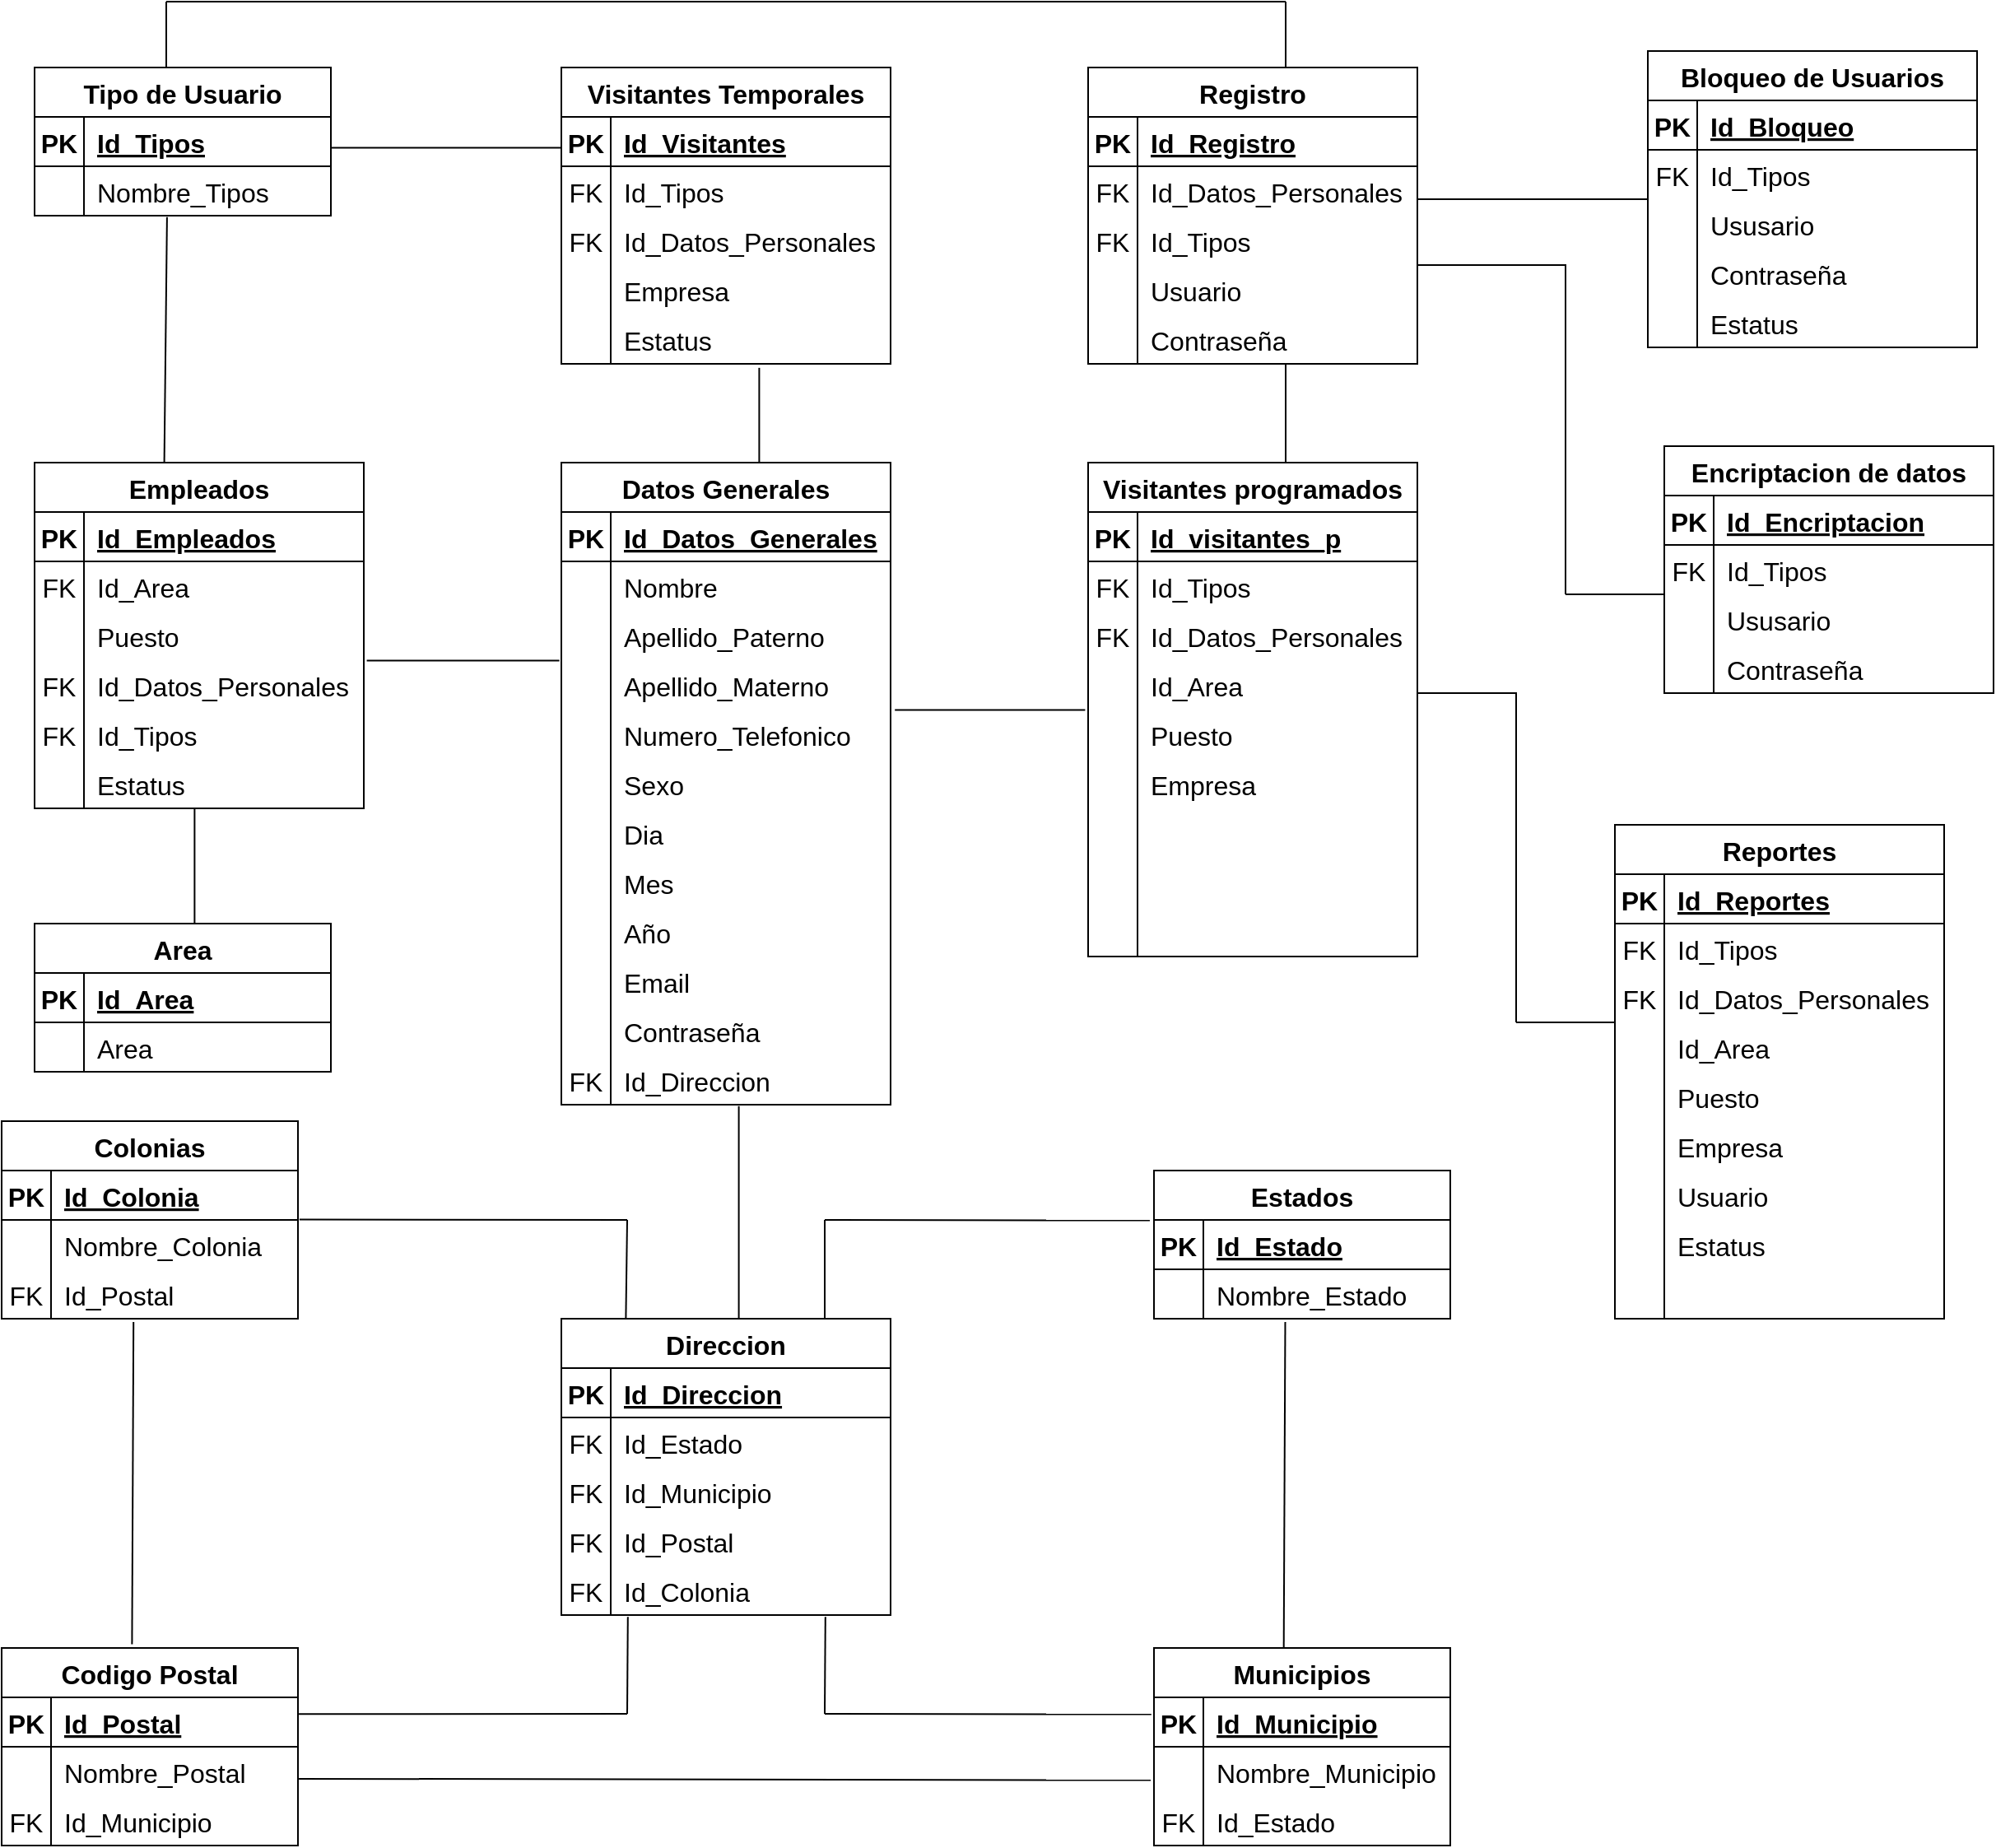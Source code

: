 <mxfile version="16.4.7" type="google"><diagram id="3kuz2IT7W_jXS3hhC_cp" name="Page-1"><mxGraphModel dx="1346" dy="519" grid="1" gridSize="10" guides="1" tooltips="1" connect="1" arrows="1" fold="1" page="1" pageScale="1" pageWidth="827" pageHeight="1169" math="0" shadow="0"><root><mxCell id="0"/><mxCell id="1" parent="0"/><mxCell id="LSDUm890GFS7C5FOTT7y-1" value="Tipo de Usuario" style="shape=table;startSize=30;container=1;collapsible=1;childLayout=tableLayout;fixedRows=1;rowLines=0;fontStyle=1;align=center;resizeLast=1;fontSize=16;" parent="1" vertex="1"><mxGeometry x="40" y="80" width="180" height="90" as="geometry"/></mxCell><mxCell id="LSDUm890GFS7C5FOTT7y-2" value="" style="shape=partialRectangle;collapsible=0;dropTarget=0;pointerEvents=0;fillColor=none;top=0;left=0;bottom=1;right=0;points=[[0,0.5],[1,0.5]];portConstraint=eastwest;fontSize=16;" parent="LSDUm890GFS7C5FOTT7y-1" vertex="1"><mxGeometry y="30" width="180" height="30" as="geometry"/></mxCell><mxCell id="LSDUm890GFS7C5FOTT7y-3" value="PK" style="shape=partialRectangle;connectable=0;fillColor=none;top=0;left=0;bottom=0;right=0;fontStyle=1;overflow=hidden;fontSize=16;" parent="LSDUm890GFS7C5FOTT7y-2" vertex="1"><mxGeometry width="30" height="30" as="geometry"><mxRectangle width="30" height="30" as="alternateBounds"/></mxGeometry></mxCell><mxCell id="LSDUm890GFS7C5FOTT7y-4" value="Id_Tipos" style="shape=partialRectangle;connectable=0;fillColor=none;top=0;left=0;bottom=0;right=0;align=left;spacingLeft=6;fontStyle=5;overflow=hidden;fontSize=16;" parent="LSDUm890GFS7C5FOTT7y-2" vertex="1"><mxGeometry x="30" width="150" height="30" as="geometry"><mxRectangle width="150" height="30" as="alternateBounds"/></mxGeometry></mxCell><mxCell id="LSDUm890GFS7C5FOTT7y-5" value="" style="shape=partialRectangle;collapsible=0;dropTarget=0;pointerEvents=0;fillColor=none;top=0;left=0;bottom=0;right=0;points=[[0,0.5],[1,0.5]];portConstraint=eastwest;fontSize=16;" parent="LSDUm890GFS7C5FOTT7y-1" vertex="1"><mxGeometry y="60" width="180" height="30" as="geometry"/></mxCell><mxCell id="LSDUm890GFS7C5FOTT7y-6" value="" style="shape=partialRectangle;connectable=0;fillColor=none;top=0;left=0;bottom=0;right=0;editable=1;overflow=hidden;fontSize=16;" parent="LSDUm890GFS7C5FOTT7y-5" vertex="1"><mxGeometry width="30" height="30" as="geometry"><mxRectangle width="30" height="30" as="alternateBounds"/></mxGeometry></mxCell><mxCell id="LSDUm890GFS7C5FOTT7y-7" value="Nombre_Tipos" style="shape=partialRectangle;connectable=0;fillColor=none;top=0;left=0;bottom=0;right=0;align=left;spacingLeft=6;overflow=hidden;fontSize=16;" parent="LSDUm890GFS7C5FOTT7y-5" vertex="1"><mxGeometry x="30" width="150" height="30" as="geometry"><mxRectangle width="150" height="30" as="alternateBounds"/></mxGeometry></mxCell><mxCell id="LSDUm890GFS7C5FOTT7y-14" value="Visitantes Temporales" style="shape=table;startSize=30;container=1;collapsible=1;childLayout=tableLayout;fixedRows=1;rowLines=0;fontStyle=1;align=center;resizeLast=1;fontSize=16;" parent="1" vertex="1"><mxGeometry x="360" y="80" width="200" height="180" as="geometry"/></mxCell><mxCell id="LSDUm890GFS7C5FOTT7y-15" value="" style="shape=partialRectangle;collapsible=0;dropTarget=0;pointerEvents=0;fillColor=none;top=0;left=0;bottom=1;right=0;points=[[0,0.5],[1,0.5]];portConstraint=eastwest;fontSize=16;" parent="LSDUm890GFS7C5FOTT7y-14" vertex="1"><mxGeometry y="30" width="200" height="30" as="geometry"/></mxCell><mxCell id="LSDUm890GFS7C5FOTT7y-16" value="PK" style="shape=partialRectangle;connectable=0;fillColor=none;top=0;left=0;bottom=0;right=0;fontStyle=1;overflow=hidden;fontSize=16;" parent="LSDUm890GFS7C5FOTT7y-15" vertex="1"><mxGeometry width="30" height="30" as="geometry"><mxRectangle width="30" height="30" as="alternateBounds"/></mxGeometry></mxCell><mxCell id="LSDUm890GFS7C5FOTT7y-17" value="Id_Visitantes" style="shape=partialRectangle;connectable=0;fillColor=none;top=0;left=0;bottom=0;right=0;align=left;spacingLeft=6;fontStyle=5;overflow=hidden;fontSize=16;" parent="LSDUm890GFS7C5FOTT7y-15" vertex="1"><mxGeometry x="30" width="170" height="30" as="geometry"><mxRectangle width="170" height="30" as="alternateBounds"/></mxGeometry></mxCell><mxCell id="LSDUm890GFS7C5FOTT7y-18" value="" style="shape=partialRectangle;collapsible=0;dropTarget=0;pointerEvents=0;fillColor=none;top=0;left=0;bottom=0;right=0;points=[[0,0.5],[1,0.5]];portConstraint=eastwest;fontSize=16;" parent="LSDUm890GFS7C5FOTT7y-14" vertex="1"><mxGeometry y="60" width="200" height="30" as="geometry"/></mxCell><mxCell id="LSDUm890GFS7C5FOTT7y-19" value="FK" style="shape=partialRectangle;connectable=0;fillColor=none;top=0;left=0;bottom=0;right=0;editable=1;overflow=hidden;fontSize=16;" parent="LSDUm890GFS7C5FOTT7y-18" vertex="1"><mxGeometry width="30" height="30" as="geometry"><mxRectangle width="30" height="30" as="alternateBounds"/></mxGeometry></mxCell><mxCell id="LSDUm890GFS7C5FOTT7y-20" value="Id_Tipos" style="shape=partialRectangle;connectable=0;fillColor=none;top=0;left=0;bottom=0;right=0;align=left;spacingLeft=6;overflow=hidden;fontSize=16;" parent="LSDUm890GFS7C5FOTT7y-18" vertex="1"><mxGeometry x="30" width="170" height="30" as="geometry"><mxRectangle width="170" height="30" as="alternateBounds"/></mxGeometry></mxCell><mxCell id="LSDUm890GFS7C5FOTT7y-21" value="" style="shape=partialRectangle;collapsible=0;dropTarget=0;pointerEvents=0;fillColor=none;top=0;left=0;bottom=0;right=0;points=[[0,0.5],[1,0.5]];portConstraint=eastwest;fontSize=16;" parent="LSDUm890GFS7C5FOTT7y-14" vertex="1"><mxGeometry y="90" width="200" height="30" as="geometry"/></mxCell><mxCell id="LSDUm890GFS7C5FOTT7y-22" value="FK" style="shape=partialRectangle;connectable=0;fillColor=none;top=0;left=0;bottom=0;right=0;editable=1;overflow=hidden;fontSize=16;" parent="LSDUm890GFS7C5FOTT7y-21" vertex="1"><mxGeometry width="30" height="30" as="geometry"><mxRectangle width="30" height="30" as="alternateBounds"/></mxGeometry></mxCell><mxCell id="LSDUm890GFS7C5FOTT7y-23" value="Id_Datos_Personales" style="shape=partialRectangle;connectable=0;fillColor=none;top=0;left=0;bottom=0;right=0;align=left;spacingLeft=6;overflow=hidden;fontSize=16;" parent="LSDUm890GFS7C5FOTT7y-21" vertex="1"><mxGeometry x="30" width="170" height="30" as="geometry"><mxRectangle width="170" height="30" as="alternateBounds"/></mxGeometry></mxCell><mxCell id="LSDUm890GFS7C5FOTT7y-24" value="" style="shape=partialRectangle;collapsible=0;dropTarget=0;pointerEvents=0;fillColor=none;top=0;left=0;bottom=0;right=0;points=[[0,0.5],[1,0.5]];portConstraint=eastwest;fontSize=16;" parent="LSDUm890GFS7C5FOTT7y-14" vertex="1"><mxGeometry y="120" width="200" height="30" as="geometry"/></mxCell><mxCell id="LSDUm890GFS7C5FOTT7y-25" value="" style="shape=partialRectangle;connectable=0;fillColor=none;top=0;left=0;bottom=0;right=0;editable=1;overflow=hidden;fontSize=16;" parent="LSDUm890GFS7C5FOTT7y-24" vertex="1"><mxGeometry width="30" height="30" as="geometry"><mxRectangle width="30" height="30" as="alternateBounds"/></mxGeometry></mxCell><mxCell id="LSDUm890GFS7C5FOTT7y-26" value="Empresa" style="shape=partialRectangle;connectable=0;fillColor=none;top=0;left=0;bottom=0;right=0;align=left;spacingLeft=6;overflow=hidden;fontSize=16;" parent="LSDUm890GFS7C5FOTT7y-24" vertex="1"><mxGeometry x="30" width="170" height="30" as="geometry"><mxRectangle width="170" height="30" as="alternateBounds"/></mxGeometry></mxCell><mxCell id="LSDUm890GFS7C5FOTT7y-27" style="shape=partialRectangle;collapsible=0;dropTarget=0;pointerEvents=0;fillColor=none;top=0;left=0;bottom=0;right=0;points=[[0,0.5],[1,0.5]];portConstraint=eastwest;fontSize=16;" parent="LSDUm890GFS7C5FOTT7y-14" vertex="1"><mxGeometry y="150" width="200" height="30" as="geometry"/></mxCell><mxCell id="LSDUm890GFS7C5FOTT7y-28" style="shape=partialRectangle;connectable=0;fillColor=none;top=0;left=0;bottom=0;right=0;editable=1;overflow=hidden;fontSize=16;" parent="LSDUm890GFS7C5FOTT7y-27" vertex="1"><mxGeometry width="30" height="30" as="geometry"><mxRectangle width="30" height="30" as="alternateBounds"/></mxGeometry></mxCell><mxCell id="LSDUm890GFS7C5FOTT7y-29" value="Estatus" style="shape=partialRectangle;connectable=0;fillColor=none;top=0;left=0;bottom=0;right=0;align=left;spacingLeft=6;overflow=hidden;fontSize=16;" parent="LSDUm890GFS7C5FOTT7y-27" vertex="1"><mxGeometry x="30" width="170" height="30" as="geometry"><mxRectangle width="170" height="30" as="alternateBounds"/></mxGeometry></mxCell><mxCell id="LSDUm890GFS7C5FOTT7y-30" value="Registro" style="shape=table;startSize=30;container=1;collapsible=1;childLayout=tableLayout;fixedRows=1;rowLines=0;fontStyle=1;align=center;resizeLast=1;fontSize=16;" parent="1" vertex="1"><mxGeometry x="680" y="80" width="200" height="180" as="geometry"/></mxCell><mxCell id="LSDUm890GFS7C5FOTT7y-31" value="" style="shape=partialRectangle;collapsible=0;dropTarget=0;pointerEvents=0;fillColor=none;top=0;left=0;bottom=1;right=0;points=[[0,0.5],[1,0.5]];portConstraint=eastwest;fontSize=16;" parent="LSDUm890GFS7C5FOTT7y-30" vertex="1"><mxGeometry y="30" width="200" height="30" as="geometry"/></mxCell><mxCell id="LSDUm890GFS7C5FOTT7y-32" value="PK" style="shape=partialRectangle;connectable=0;fillColor=none;top=0;left=0;bottom=0;right=0;fontStyle=1;overflow=hidden;fontSize=16;" parent="LSDUm890GFS7C5FOTT7y-31" vertex="1"><mxGeometry width="30" height="30" as="geometry"><mxRectangle width="30" height="30" as="alternateBounds"/></mxGeometry></mxCell><mxCell id="LSDUm890GFS7C5FOTT7y-33" value="Id_Registro" style="shape=partialRectangle;connectable=0;fillColor=none;top=0;left=0;bottom=0;right=0;align=left;spacingLeft=6;fontStyle=5;overflow=hidden;fontSize=16;" parent="LSDUm890GFS7C5FOTT7y-31" vertex="1"><mxGeometry x="30" width="170" height="30" as="geometry"><mxRectangle width="170" height="30" as="alternateBounds"/></mxGeometry></mxCell><mxCell id="LSDUm890GFS7C5FOTT7y-34" value="" style="shape=partialRectangle;collapsible=0;dropTarget=0;pointerEvents=0;fillColor=none;top=0;left=0;bottom=0;right=0;points=[[0,0.5],[1,0.5]];portConstraint=eastwest;fontSize=16;" parent="LSDUm890GFS7C5FOTT7y-30" vertex="1"><mxGeometry y="60" width="200" height="30" as="geometry"/></mxCell><mxCell id="LSDUm890GFS7C5FOTT7y-35" value="FK" style="shape=partialRectangle;connectable=0;fillColor=none;top=0;left=0;bottom=0;right=0;editable=1;overflow=hidden;fontSize=16;" parent="LSDUm890GFS7C5FOTT7y-34" vertex="1"><mxGeometry width="30" height="30" as="geometry"><mxRectangle width="30" height="30" as="alternateBounds"/></mxGeometry></mxCell><mxCell id="LSDUm890GFS7C5FOTT7y-36" value="Id_Datos_Personales" style="shape=partialRectangle;connectable=0;fillColor=none;top=0;left=0;bottom=0;right=0;align=left;spacingLeft=6;overflow=hidden;fontSize=16;" parent="LSDUm890GFS7C5FOTT7y-34" vertex="1"><mxGeometry x="30" width="170" height="30" as="geometry"><mxRectangle width="170" height="30" as="alternateBounds"/></mxGeometry></mxCell><mxCell id="LSDUm890GFS7C5FOTT7y-37" value="" style="shape=partialRectangle;collapsible=0;dropTarget=0;pointerEvents=0;fillColor=none;top=0;left=0;bottom=0;right=0;points=[[0,0.5],[1,0.5]];portConstraint=eastwest;fontSize=16;" parent="LSDUm890GFS7C5FOTT7y-30" vertex="1"><mxGeometry y="90" width="200" height="30" as="geometry"/></mxCell><mxCell id="LSDUm890GFS7C5FOTT7y-38" value="FK" style="shape=partialRectangle;connectable=0;fillColor=none;top=0;left=0;bottom=0;right=0;editable=1;overflow=hidden;fontSize=16;" parent="LSDUm890GFS7C5FOTT7y-37" vertex="1"><mxGeometry width="30" height="30" as="geometry"><mxRectangle width="30" height="30" as="alternateBounds"/></mxGeometry></mxCell><mxCell id="LSDUm890GFS7C5FOTT7y-39" value="Id_Tipos" style="shape=partialRectangle;connectable=0;fillColor=none;top=0;left=0;bottom=0;right=0;align=left;spacingLeft=6;overflow=hidden;fontSize=16;" parent="LSDUm890GFS7C5FOTT7y-37" vertex="1"><mxGeometry x="30" width="170" height="30" as="geometry"><mxRectangle width="170" height="30" as="alternateBounds"/></mxGeometry></mxCell><mxCell id="LSDUm890GFS7C5FOTT7y-40" value="" style="shape=partialRectangle;collapsible=0;dropTarget=0;pointerEvents=0;fillColor=none;top=0;left=0;bottom=0;right=0;points=[[0,0.5],[1,0.5]];portConstraint=eastwest;fontSize=16;" parent="LSDUm890GFS7C5FOTT7y-30" vertex="1"><mxGeometry y="120" width="200" height="30" as="geometry"/></mxCell><mxCell id="LSDUm890GFS7C5FOTT7y-41" value="" style="shape=partialRectangle;connectable=0;fillColor=none;top=0;left=0;bottom=0;right=0;editable=1;overflow=hidden;fontSize=16;" parent="LSDUm890GFS7C5FOTT7y-40" vertex="1"><mxGeometry width="30" height="30" as="geometry"><mxRectangle width="30" height="30" as="alternateBounds"/></mxGeometry></mxCell><mxCell id="LSDUm890GFS7C5FOTT7y-42" value="Usuario" style="shape=partialRectangle;connectable=0;fillColor=none;top=0;left=0;bottom=0;right=0;align=left;spacingLeft=6;overflow=hidden;fontSize=16;" parent="LSDUm890GFS7C5FOTT7y-40" vertex="1"><mxGeometry x="30" width="170" height="30" as="geometry"><mxRectangle width="170" height="30" as="alternateBounds"/></mxGeometry></mxCell><mxCell id="LSDUm890GFS7C5FOTT7y-43" style="shape=partialRectangle;collapsible=0;dropTarget=0;pointerEvents=0;fillColor=none;top=0;left=0;bottom=0;right=0;points=[[0,0.5],[1,0.5]];portConstraint=eastwest;fontSize=16;" parent="LSDUm890GFS7C5FOTT7y-30" vertex="1"><mxGeometry y="150" width="200" height="30" as="geometry"/></mxCell><mxCell id="LSDUm890GFS7C5FOTT7y-44" style="shape=partialRectangle;connectable=0;fillColor=none;top=0;left=0;bottom=0;right=0;editable=1;overflow=hidden;fontSize=16;" parent="LSDUm890GFS7C5FOTT7y-43" vertex="1"><mxGeometry width="30" height="30" as="geometry"><mxRectangle width="30" height="30" as="alternateBounds"/></mxGeometry></mxCell><mxCell id="LSDUm890GFS7C5FOTT7y-45" value="Contraseña" style="shape=partialRectangle;connectable=0;fillColor=none;top=0;left=0;bottom=0;right=0;align=left;spacingLeft=6;overflow=hidden;fontSize=16;" parent="LSDUm890GFS7C5FOTT7y-43" vertex="1"><mxGeometry x="30" width="170" height="30" as="geometry"><mxRectangle width="170" height="30" as="alternateBounds"/></mxGeometry></mxCell><mxCell id="LSDUm890GFS7C5FOTT7y-46" value="Empleados" style="shape=table;startSize=30;container=1;collapsible=1;childLayout=tableLayout;fixedRows=1;rowLines=0;fontStyle=1;align=center;resizeLast=1;fontSize=16;" parent="1" vertex="1"><mxGeometry x="40" y="320" width="200" height="210" as="geometry"/></mxCell><mxCell id="LSDUm890GFS7C5FOTT7y-47" value="" style="shape=partialRectangle;collapsible=0;dropTarget=0;pointerEvents=0;fillColor=none;top=0;left=0;bottom=1;right=0;points=[[0,0.5],[1,0.5]];portConstraint=eastwest;fontSize=16;" parent="LSDUm890GFS7C5FOTT7y-46" vertex="1"><mxGeometry y="30" width="200" height="30" as="geometry"/></mxCell><mxCell id="LSDUm890GFS7C5FOTT7y-48" value="PK" style="shape=partialRectangle;connectable=0;fillColor=none;top=0;left=0;bottom=0;right=0;fontStyle=1;overflow=hidden;fontSize=16;" parent="LSDUm890GFS7C5FOTT7y-47" vertex="1"><mxGeometry width="30" height="30" as="geometry"><mxRectangle width="30" height="30" as="alternateBounds"/></mxGeometry></mxCell><mxCell id="LSDUm890GFS7C5FOTT7y-49" value="Id_Empleados" style="shape=partialRectangle;connectable=0;fillColor=none;top=0;left=0;bottom=0;right=0;align=left;spacingLeft=6;fontStyle=5;overflow=hidden;fontSize=16;" parent="LSDUm890GFS7C5FOTT7y-47" vertex="1"><mxGeometry x="30" width="170" height="30" as="geometry"><mxRectangle width="170" height="30" as="alternateBounds"/></mxGeometry></mxCell><mxCell id="LSDUm890GFS7C5FOTT7y-50" value="" style="shape=partialRectangle;collapsible=0;dropTarget=0;pointerEvents=0;fillColor=none;top=0;left=0;bottom=0;right=0;points=[[0,0.5],[1,0.5]];portConstraint=eastwest;fontSize=16;" parent="LSDUm890GFS7C5FOTT7y-46" vertex="1"><mxGeometry y="60" width="200" height="30" as="geometry"/></mxCell><mxCell id="LSDUm890GFS7C5FOTT7y-51" value="FK" style="shape=partialRectangle;connectable=0;fillColor=none;top=0;left=0;bottom=0;right=0;editable=1;overflow=hidden;fontSize=16;" parent="LSDUm890GFS7C5FOTT7y-50" vertex="1"><mxGeometry width="30" height="30" as="geometry"><mxRectangle width="30" height="30" as="alternateBounds"/></mxGeometry></mxCell><mxCell id="LSDUm890GFS7C5FOTT7y-52" value="Id_Area" style="shape=partialRectangle;connectable=0;fillColor=none;top=0;left=0;bottom=0;right=0;align=left;spacingLeft=6;overflow=hidden;fontSize=16;" parent="LSDUm890GFS7C5FOTT7y-50" vertex="1"><mxGeometry x="30" width="170" height="30" as="geometry"><mxRectangle width="170" height="30" as="alternateBounds"/></mxGeometry></mxCell><mxCell id="LSDUm890GFS7C5FOTT7y-53" value="" style="shape=partialRectangle;collapsible=0;dropTarget=0;pointerEvents=0;fillColor=none;top=0;left=0;bottom=0;right=0;points=[[0,0.5],[1,0.5]];portConstraint=eastwest;fontSize=16;" parent="LSDUm890GFS7C5FOTT7y-46" vertex="1"><mxGeometry y="90" width="200" height="30" as="geometry"/></mxCell><mxCell id="LSDUm890GFS7C5FOTT7y-54" value="" style="shape=partialRectangle;connectable=0;fillColor=none;top=0;left=0;bottom=0;right=0;editable=1;overflow=hidden;fontSize=16;" parent="LSDUm890GFS7C5FOTT7y-53" vertex="1"><mxGeometry width="30" height="30" as="geometry"><mxRectangle width="30" height="30" as="alternateBounds"/></mxGeometry></mxCell><mxCell id="LSDUm890GFS7C5FOTT7y-55" value="Puesto" style="shape=partialRectangle;connectable=0;fillColor=none;top=0;left=0;bottom=0;right=0;align=left;spacingLeft=6;overflow=hidden;fontSize=16;" parent="LSDUm890GFS7C5FOTT7y-53" vertex="1"><mxGeometry x="30" width="170" height="30" as="geometry"><mxRectangle width="170" height="30" as="alternateBounds"/></mxGeometry></mxCell><mxCell id="LSDUm890GFS7C5FOTT7y-56" value="" style="shape=partialRectangle;collapsible=0;dropTarget=0;pointerEvents=0;fillColor=none;top=0;left=0;bottom=0;right=0;points=[[0,0.5],[1,0.5]];portConstraint=eastwest;fontSize=16;" parent="LSDUm890GFS7C5FOTT7y-46" vertex="1"><mxGeometry y="120" width="200" height="30" as="geometry"/></mxCell><mxCell id="LSDUm890GFS7C5FOTT7y-57" value="FK" style="shape=partialRectangle;connectable=0;fillColor=none;top=0;left=0;bottom=0;right=0;editable=1;overflow=hidden;fontSize=16;" parent="LSDUm890GFS7C5FOTT7y-56" vertex="1"><mxGeometry width="30" height="30" as="geometry"><mxRectangle width="30" height="30" as="alternateBounds"/></mxGeometry></mxCell><mxCell id="LSDUm890GFS7C5FOTT7y-58" value="Id_Datos_Personales" style="shape=partialRectangle;connectable=0;fillColor=none;top=0;left=0;bottom=0;right=0;align=left;spacingLeft=6;overflow=hidden;fontSize=16;" parent="LSDUm890GFS7C5FOTT7y-56" vertex="1"><mxGeometry x="30" width="170" height="30" as="geometry"><mxRectangle width="170" height="30" as="alternateBounds"/></mxGeometry></mxCell><mxCell id="LSDUm890GFS7C5FOTT7y-59" style="shape=partialRectangle;collapsible=0;dropTarget=0;pointerEvents=0;fillColor=none;top=0;left=0;bottom=0;right=0;points=[[0,0.5],[1,0.5]];portConstraint=eastwest;fontSize=16;" parent="LSDUm890GFS7C5FOTT7y-46" vertex="1"><mxGeometry y="150" width="200" height="30" as="geometry"/></mxCell><mxCell id="LSDUm890GFS7C5FOTT7y-60" value="FK" style="shape=partialRectangle;connectable=0;fillColor=none;top=0;left=0;bottom=0;right=0;editable=1;overflow=hidden;fontSize=16;" parent="LSDUm890GFS7C5FOTT7y-59" vertex="1"><mxGeometry width="30" height="30" as="geometry"><mxRectangle width="30" height="30" as="alternateBounds"/></mxGeometry></mxCell><mxCell id="LSDUm890GFS7C5FOTT7y-61" value="Id_Tipos" style="shape=partialRectangle;connectable=0;fillColor=none;top=0;left=0;bottom=0;right=0;align=left;spacingLeft=6;overflow=hidden;fontSize=16;" parent="LSDUm890GFS7C5FOTT7y-59" vertex="1"><mxGeometry x="30" width="170" height="30" as="geometry"><mxRectangle width="170" height="30" as="alternateBounds"/></mxGeometry></mxCell><mxCell id="LSDUm890GFS7C5FOTT7y-65" style="shape=partialRectangle;collapsible=0;dropTarget=0;pointerEvents=0;fillColor=none;top=0;left=0;bottom=0;right=0;points=[[0,0.5],[1,0.5]];portConstraint=eastwest;fontSize=16;" parent="LSDUm890GFS7C5FOTT7y-46" vertex="1"><mxGeometry y="180" width="200" height="30" as="geometry"/></mxCell><mxCell id="LSDUm890GFS7C5FOTT7y-66" style="shape=partialRectangle;connectable=0;fillColor=none;top=0;left=0;bottom=0;right=0;editable=1;overflow=hidden;fontSize=16;" parent="LSDUm890GFS7C5FOTT7y-65" vertex="1"><mxGeometry width="30" height="30" as="geometry"><mxRectangle width="30" height="30" as="alternateBounds"/></mxGeometry></mxCell><mxCell id="LSDUm890GFS7C5FOTT7y-67" value="Estatus" style="shape=partialRectangle;connectable=0;fillColor=none;top=0;left=0;bottom=0;right=0;align=left;spacingLeft=6;overflow=hidden;fontSize=16;" parent="LSDUm890GFS7C5FOTT7y-65" vertex="1"><mxGeometry x="30" width="170" height="30" as="geometry"><mxRectangle width="170" height="30" as="alternateBounds"/></mxGeometry></mxCell><mxCell id="LSDUm890GFS7C5FOTT7y-68" value="Area" style="shape=table;startSize=30;container=1;collapsible=1;childLayout=tableLayout;fixedRows=1;rowLines=0;fontStyle=1;align=center;resizeLast=1;fontSize=16;" parent="1" vertex="1"><mxGeometry x="40" y="600" width="180" height="90" as="geometry"/></mxCell><mxCell id="LSDUm890GFS7C5FOTT7y-69" value="" style="shape=partialRectangle;collapsible=0;dropTarget=0;pointerEvents=0;fillColor=none;top=0;left=0;bottom=1;right=0;points=[[0,0.5],[1,0.5]];portConstraint=eastwest;fontSize=16;" parent="LSDUm890GFS7C5FOTT7y-68" vertex="1"><mxGeometry y="30" width="180" height="30" as="geometry"/></mxCell><mxCell id="LSDUm890GFS7C5FOTT7y-70" value="PK" style="shape=partialRectangle;connectable=0;fillColor=none;top=0;left=0;bottom=0;right=0;fontStyle=1;overflow=hidden;fontSize=16;" parent="LSDUm890GFS7C5FOTT7y-69" vertex="1"><mxGeometry width="30" height="30" as="geometry"><mxRectangle width="30" height="30" as="alternateBounds"/></mxGeometry></mxCell><mxCell id="LSDUm890GFS7C5FOTT7y-71" value="Id_Area" style="shape=partialRectangle;connectable=0;fillColor=none;top=0;left=0;bottom=0;right=0;align=left;spacingLeft=6;fontStyle=5;overflow=hidden;fontSize=16;" parent="LSDUm890GFS7C5FOTT7y-69" vertex="1"><mxGeometry x="30" width="150" height="30" as="geometry"><mxRectangle width="150" height="30" as="alternateBounds"/></mxGeometry></mxCell><mxCell id="LSDUm890GFS7C5FOTT7y-72" value="" style="shape=partialRectangle;collapsible=0;dropTarget=0;pointerEvents=0;fillColor=none;top=0;left=0;bottom=0;right=0;points=[[0,0.5],[1,0.5]];portConstraint=eastwest;fontSize=16;" parent="LSDUm890GFS7C5FOTT7y-68" vertex="1"><mxGeometry y="60" width="180" height="30" as="geometry"/></mxCell><mxCell id="LSDUm890GFS7C5FOTT7y-73" value="" style="shape=partialRectangle;connectable=0;fillColor=none;top=0;left=0;bottom=0;right=0;editable=1;overflow=hidden;fontSize=16;" parent="LSDUm890GFS7C5FOTT7y-72" vertex="1"><mxGeometry width="30" height="30" as="geometry"><mxRectangle width="30" height="30" as="alternateBounds"/></mxGeometry></mxCell><mxCell id="LSDUm890GFS7C5FOTT7y-74" value="Area" style="shape=partialRectangle;connectable=0;fillColor=none;top=0;left=0;bottom=0;right=0;align=left;spacingLeft=6;overflow=hidden;fontSize=16;" parent="LSDUm890GFS7C5FOTT7y-72" vertex="1"><mxGeometry x="30" width="150" height="30" as="geometry"><mxRectangle width="150" height="30" as="alternateBounds"/></mxGeometry></mxCell><mxCell id="LSDUm890GFS7C5FOTT7y-81" value="Datos Generales" style="shape=table;startSize=30;container=1;collapsible=1;childLayout=tableLayout;fixedRows=1;rowLines=0;fontStyle=1;align=center;resizeLast=1;fontSize=16;" parent="1" vertex="1"><mxGeometry x="360" y="320" width="200" height="390" as="geometry"><mxRectangle x="360" y="320" width="160" height="30" as="alternateBounds"/></mxGeometry></mxCell><mxCell id="LSDUm890GFS7C5FOTT7y-82" value="" style="shape=partialRectangle;collapsible=0;dropTarget=0;pointerEvents=0;fillColor=none;top=0;left=0;bottom=1;right=0;points=[[0,0.5],[1,0.5]];portConstraint=eastwest;fontSize=16;" parent="LSDUm890GFS7C5FOTT7y-81" vertex="1"><mxGeometry y="30" width="200" height="30" as="geometry"/></mxCell><mxCell id="LSDUm890GFS7C5FOTT7y-83" value="PK" style="shape=partialRectangle;connectable=0;fillColor=none;top=0;left=0;bottom=0;right=0;fontStyle=1;overflow=hidden;fontSize=16;" parent="LSDUm890GFS7C5FOTT7y-82" vertex="1"><mxGeometry width="30" height="30" as="geometry"><mxRectangle width="30" height="30" as="alternateBounds"/></mxGeometry></mxCell><mxCell id="LSDUm890GFS7C5FOTT7y-84" value="Id_Datos_Generales" style="shape=partialRectangle;connectable=0;fillColor=none;top=0;left=0;bottom=0;right=0;align=left;spacingLeft=6;fontStyle=5;overflow=hidden;fontSize=16;" parent="LSDUm890GFS7C5FOTT7y-82" vertex="1"><mxGeometry x="30" width="170" height="30" as="geometry"><mxRectangle width="170" height="30" as="alternateBounds"/></mxGeometry></mxCell><mxCell id="LSDUm890GFS7C5FOTT7y-85" value="" style="shape=partialRectangle;collapsible=0;dropTarget=0;pointerEvents=0;fillColor=none;top=0;left=0;bottom=0;right=0;points=[[0,0.5],[1,0.5]];portConstraint=eastwest;fontSize=16;" parent="LSDUm890GFS7C5FOTT7y-81" vertex="1"><mxGeometry y="60" width="200" height="30" as="geometry"/></mxCell><mxCell id="LSDUm890GFS7C5FOTT7y-86" value="" style="shape=partialRectangle;connectable=0;fillColor=none;top=0;left=0;bottom=0;right=0;editable=1;overflow=hidden;fontSize=16;" parent="LSDUm890GFS7C5FOTT7y-85" vertex="1"><mxGeometry width="30" height="30" as="geometry"><mxRectangle width="30" height="30" as="alternateBounds"/></mxGeometry></mxCell><mxCell id="LSDUm890GFS7C5FOTT7y-87" value="Nombre" style="shape=partialRectangle;connectable=0;fillColor=none;top=0;left=0;bottom=0;right=0;align=left;spacingLeft=6;overflow=hidden;fontSize=16;" parent="LSDUm890GFS7C5FOTT7y-85" vertex="1"><mxGeometry x="30" width="170" height="30" as="geometry"><mxRectangle width="170" height="30" as="alternateBounds"/></mxGeometry></mxCell><mxCell id="LSDUm890GFS7C5FOTT7y-88" value="" style="shape=partialRectangle;collapsible=0;dropTarget=0;pointerEvents=0;fillColor=none;top=0;left=0;bottom=0;right=0;points=[[0,0.5],[1,0.5]];portConstraint=eastwest;fontSize=16;" parent="LSDUm890GFS7C5FOTT7y-81" vertex="1"><mxGeometry y="90" width="200" height="30" as="geometry"/></mxCell><mxCell id="LSDUm890GFS7C5FOTT7y-89" value="" style="shape=partialRectangle;connectable=0;fillColor=none;top=0;left=0;bottom=0;right=0;editable=1;overflow=hidden;fontSize=16;" parent="LSDUm890GFS7C5FOTT7y-88" vertex="1"><mxGeometry width="30" height="30" as="geometry"><mxRectangle width="30" height="30" as="alternateBounds"/></mxGeometry></mxCell><mxCell id="LSDUm890GFS7C5FOTT7y-90" value="Apellido_Paterno" style="shape=partialRectangle;connectable=0;fillColor=none;top=0;left=0;bottom=0;right=0;align=left;spacingLeft=6;overflow=hidden;fontSize=16;" parent="LSDUm890GFS7C5FOTT7y-88" vertex="1"><mxGeometry x="30" width="170" height="30" as="geometry"><mxRectangle width="170" height="30" as="alternateBounds"/></mxGeometry></mxCell><mxCell id="LSDUm890GFS7C5FOTT7y-91" value="" style="shape=partialRectangle;collapsible=0;dropTarget=0;pointerEvents=0;fillColor=none;top=0;left=0;bottom=0;right=0;points=[[0,0.5],[1,0.5]];portConstraint=eastwest;fontSize=16;" parent="LSDUm890GFS7C5FOTT7y-81" vertex="1"><mxGeometry y="120" width="200" height="30" as="geometry"/></mxCell><mxCell id="LSDUm890GFS7C5FOTT7y-92" value="" style="shape=partialRectangle;connectable=0;fillColor=none;top=0;left=0;bottom=0;right=0;editable=1;overflow=hidden;fontSize=16;" parent="LSDUm890GFS7C5FOTT7y-91" vertex="1"><mxGeometry width="30" height="30" as="geometry"><mxRectangle width="30" height="30" as="alternateBounds"/></mxGeometry></mxCell><mxCell id="LSDUm890GFS7C5FOTT7y-93" value="Apellido_Materno" style="shape=partialRectangle;connectable=0;fillColor=none;top=0;left=0;bottom=0;right=0;align=left;spacingLeft=6;overflow=hidden;fontSize=16;" parent="LSDUm890GFS7C5FOTT7y-91" vertex="1"><mxGeometry x="30" width="170" height="30" as="geometry"><mxRectangle width="170" height="30" as="alternateBounds"/></mxGeometry></mxCell><mxCell id="LSDUm890GFS7C5FOTT7y-94" style="shape=partialRectangle;collapsible=0;dropTarget=0;pointerEvents=0;fillColor=none;top=0;left=0;bottom=0;right=0;points=[[0,0.5],[1,0.5]];portConstraint=eastwest;fontSize=16;" parent="LSDUm890GFS7C5FOTT7y-81" vertex="1"><mxGeometry y="150" width="200" height="30" as="geometry"/></mxCell><mxCell id="LSDUm890GFS7C5FOTT7y-95" style="shape=partialRectangle;connectable=0;fillColor=none;top=0;left=0;bottom=0;right=0;editable=1;overflow=hidden;fontSize=16;" parent="LSDUm890GFS7C5FOTT7y-94" vertex="1"><mxGeometry width="30" height="30" as="geometry"><mxRectangle width="30" height="30" as="alternateBounds"/></mxGeometry></mxCell><mxCell id="LSDUm890GFS7C5FOTT7y-96" value="Numero_Telefonico" style="shape=partialRectangle;connectable=0;fillColor=none;top=0;left=0;bottom=0;right=0;align=left;spacingLeft=6;overflow=hidden;fontSize=16;" parent="LSDUm890GFS7C5FOTT7y-94" vertex="1"><mxGeometry x="30" width="170" height="30" as="geometry"><mxRectangle width="170" height="30" as="alternateBounds"/></mxGeometry></mxCell><mxCell id="LSDUm890GFS7C5FOTT7y-97" style="shape=partialRectangle;collapsible=0;dropTarget=0;pointerEvents=0;fillColor=none;top=0;left=0;bottom=0;right=0;points=[[0,0.5],[1,0.5]];portConstraint=eastwest;fontSize=16;" parent="LSDUm890GFS7C5FOTT7y-81" vertex="1"><mxGeometry y="180" width="200" height="30" as="geometry"/></mxCell><mxCell id="LSDUm890GFS7C5FOTT7y-98" style="shape=partialRectangle;connectable=0;fillColor=none;top=0;left=0;bottom=0;right=0;editable=1;overflow=hidden;fontSize=16;" parent="LSDUm890GFS7C5FOTT7y-97" vertex="1"><mxGeometry width="30" height="30" as="geometry"><mxRectangle width="30" height="30" as="alternateBounds"/></mxGeometry></mxCell><mxCell id="LSDUm890GFS7C5FOTT7y-99" value="Sexo" style="shape=partialRectangle;connectable=0;fillColor=none;top=0;left=0;bottom=0;right=0;align=left;spacingLeft=6;overflow=hidden;fontSize=16;" parent="LSDUm890GFS7C5FOTT7y-97" vertex="1"><mxGeometry x="30" width="170" height="30" as="geometry"><mxRectangle width="170" height="30" as="alternateBounds"/></mxGeometry></mxCell><mxCell id="LSDUm890GFS7C5FOTT7y-100" style="shape=partialRectangle;collapsible=0;dropTarget=0;pointerEvents=0;fillColor=none;top=0;left=0;bottom=0;right=0;points=[[0,0.5],[1,0.5]];portConstraint=eastwest;fontSize=16;" parent="LSDUm890GFS7C5FOTT7y-81" vertex="1"><mxGeometry y="210" width="200" height="30" as="geometry"/></mxCell><mxCell id="LSDUm890GFS7C5FOTT7y-101" style="shape=partialRectangle;connectable=0;fillColor=none;top=0;left=0;bottom=0;right=0;editable=1;overflow=hidden;fontSize=16;" parent="LSDUm890GFS7C5FOTT7y-100" vertex="1"><mxGeometry width="30" height="30" as="geometry"><mxRectangle width="30" height="30" as="alternateBounds"/></mxGeometry></mxCell><mxCell id="LSDUm890GFS7C5FOTT7y-102" value="Dia" style="shape=partialRectangle;connectable=0;fillColor=none;top=0;left=0;bottom=0;right=0;align=left;spacingLeft=6;overflow=hidden;fontSize=16;" parent="LSDUm890GFS7C5FOTT7y-100" vertex="1"><mxGeometry x="30" width="170" height="30" as="geometry"><mxRectangle width="170" height="30" as="alternateBounds"/></mxGeometry></mxCell><mxCell id="LSDUm890GFS7C5FOTT7y-103" style="shape=partialRectangle;collapsible=0;dropTarget=0;pointerEvents=0;fillColor=none;top=0;left=0;bottom=0;right=0;points=[[0,0.5],[1,0.5]];portConstraint=eastwest;fontSize=16;" parent="LSDUm890GFS7C5FOTT7y-81" vertex="1"><mxGeometry y="240" width="200" height="30" as="geometry"/></mxCell><mxCell id="LSDUm890GFS7C5FOTT7y-104" style="shape=partialRectangle;connectable=0;fillColor=none;top=0;left=0;bottom=0;right=0;editable=1;overflow=hidden;fontSize=16;" parent="LSDUm890GFS7C5FOTT7y-103" vertex="1"><mxGeometry width="30" height="30" as="geometry"><mxRectangle width="30" height="30" as="alternateBounds"/></mxGeometry></mxCell><mxCell id="LSDUm890GFS7C5FOTT7y-105" value="Mes" style="shape=partialRectangle;connectable=0;fillColor=none;top=0;left=0;bottom=0;right=0;align=left;spacingLeft=6;overflow=hidden;fontSize=16;" parent="LSDUm890GFS7C5FOTT7y-103" vertex="1"><mxGeometry x="30" width="170" height="30" as="geometry"><mxRectangle width="170" height="30" as="alternateBounds"/></mxGeometry></mxCell><mxCell id="LSDUm890GFS7C5FOTT7y-106" style="shape=partialRectangle;collapsible=0;dropTarget=0;pointerEvents=0;fillColor=none;top=0;left=0;bottom=0;right=0;points=[[0,0.5],[1,0.5]];portConstraint=eastwest;fontSize=16;" parent="LSDUm890GFS7C5FOTT7y-81" vertex="1"><mxGeometry y="270" width="200" height="30" as="geometry"/></mxCell><mxCell id="LSDUm890GFS7C5FOTT7y-107" style="shape=partialRectangle;connectable=0;fillColor=none;top=0;left=0;bottom=0;right=0;editable=1;overflow=hidden;fontSize=16;" parent="LSDUm890GFS7C5FOTT7y-106" vertex="1"><mxGeometry width="30" height="30" as="geometry"><mxRectangle width="30" height="30" as="alternateBounds"/></mxGeometry></mxCell><mxCell id="LSDUm890GFS7C5FOTT7y-108" value="Año" style="shape=partialRectangle;connectable=0;fillColor=none;top=0;left=0;bottom=0;right=0;align=left;spacingLeft=6;overflow=hidden;fontSize=16;" parent="LSDUm890GFS7C5FOTT7y-106" vertex="1"><mxGeometry x="30" width="170" height="30" as="geometry"><mxRectangle width="170" height="30" as="alternateBounds"/></mxGeometry></mxCell><mxCell id="LSDUm890GFS7C5FOTT7y-109" style="shape=partialRectangle;collapsible=0;dropTarget=0;pointerEvents=0;fillColor=none;top=0;left=0;bottom=0;right=0;points=[[0,0.5],[1,0.5]];portConstraint=eastwest;fontSize=16;" parent="LSDUm890GFS7C5FOTT7y-81" vertex="1"><mxGeometry y="300" width="200" height="30" as="geometry"/></mxCell><mxCell id="LSDUm890GFS7C5FOTT7y-110" style="shape=partialRectangle;connectable=0;fillColor=none;top=0;left=0;bottom=0;right=0;editable=1;overflow=hidden;fontSize=16;" parent="LSDUm890GFS7C5FOTT7y-109" vertex="1"><mxGeometry width="30" height="30" as="geometry"><mxRectangle width="30" height="30" as="alternateBounds"/></mxGeometry></mxCell><mxCell id="LSDUm890GFS7C5FOTT7y-111" value="Email" style="shape=partialRectangle;connectable=0;fillColor=none;top=0;left=0;bottom=0;right=0;align=left;spacingLeft=6;overflow=hidden;fontSize=16;" parent="LSDUm890GFS7C5FOTT7y-109" vertex="1"><mxGeometry x="30" width="170" height="30" as="geometry"><mxRectangle width="170" height="30" as="alternateBounds"/></mxGeometry></mxCell><mxCell id="LSDUm890GFS7C5FOTT7y-112" style="shape=partialRectangle;collapsible=0;dropTarget=0;pointerEvents=0;fillColor=none;top=0;left=0;bottom=0;right=0;points=[[0,0.5],[1,0.5]];portConstraint=eastwest;fontSize=16;" parent="LSDUm890GFS7C5FOTT7y-81" vertex="1"><mxGeometry y="330" width="200" height="30" as="geometry"/></mxCell><mxCell id="LSDUm890GFS7C5FOTT7y-113" style="shape=partialRectangle;connectable=0;fillColor=none;top=0;left=0;bottom=0;right=0;editable=1;overflow=hidden;fontSize=16;" parent="LSDUm890GFS7C5FOTT7y-112" vertex="1"><mxGeometry width="30" height="30" as="geometry"><mxRectangle width="30" height="30" as="alternateBounds"/></mxGeometry></mxCell><mxCell id="LSDUm890GFS7C5FOTT7y-114" value="Contraseña" style="shape=partialRectangle;connectable=0;fillColor=none;top=0;left=0;bottom=0;right=0;align=left;spacingLeft=6;overflow=hidden;fontSize=16;" parent="LSDUm890GFS7C5FOTT7y-112" vertex="1"><mxGeometry x="30" width="170" height="30" as="geometry"><mxRectangle width="170" height="30" as="alternateBounds"/></mxGeometry></mxCell><mxCell id="LSDUm890GFS7C5FOTT7y-115" style="shape=partialRectangle;collapsible=0;dropTarget=0;pointerEvents=0;fillColor=none;top=0;left=0;bottom=0;right=0;points=[[0,0.5],[1,0.5]];portConstraint=eastwest;fontSize=16;" parent="LSDUm890GFS7C5FOTT7y-81" vertex="1"><mxGeometry y="360" width="200" height="30" as="geometry"/></mxCell><mxCell id="LSDUm890GFS7C5FOTT7y-116" value="FK" style="shape=partialRectangle;connectable=0;fillColor=none;top=0;left=0;bottom=0;right=0;editable=1;overflow=hidden;fontSize=16;" parent="LSDUm890GFS7C5FOTT7y-115" vertex="1"><mxGeometry width="30" height="30" as="geometry"><mxRectangle width="30" height="30" as="alternateBounds"/></mxGeometry></mxCell><mxCell id="LSDUm890GFS7C5FOTT7y-117" value="Id_Direccion" style="shape=partialRectangle;connectable=0;fillColor=none;top=0;left=0;bottom=0;right=0;align=left;spacingLeft=6;overflow=hidden;fontSize=16;" parent="LSDUm890GFS7C5FOTT7y-115" vertex="1"><mxGeometry x="30" width="170" height="30" as="geometry"><mxRectangle width="170" height="30" as="alternateBounds"/></mxGeometry></mxCell><mxCell id="LSDUm890GFS7C5FOTT7y-118" value="Direccion" style="shape=table;startSize=30;container=1;collapsible=1;childLayout=tableLayout;fixedRows=1;rowLines=0;fontStyle=1;align=center;resizeLast=1;fontSize=16;" parent="1" vertex="1"><mxGeometry x="360" y="840" width="200" height="180" as="geometry"/></mxCell><mxCell id="LSDUm890GFS7C5FOTT7y-119" value="" style="shape=partialRectangle;collapsible=0;dropTarget=0;pointerEvents=0;fillColor=none;top=0;left=0;bottom=1;right=0;points=[[0,0.5],[1,0.5]];portConstraint=eastwest;fontSize=16;" parent="LSDUm890GFS7C5FOTT7y-118" vertex="1"><mxGeometry y="30" width="200" height="30" as="geometry"/></mxCell><mxCell id="LSDUm890GFS7C5FOTT7y-120" value="PK" style="shape=partialRectangle;connectable=0;fillColor=none;top=0;left=0;bottom=0;right=0;fontStyle=1;overflow=hidden;fontSize=16;" parent="LSDUm890GFS7C5FOTT7y-119" vertex="1"><mxGeometry width="30" height="30" as="geometry"><mxRectangle width="30" height="30" as="alternateBounds"/></mxGeometry></mxCell><mxCell id="LSDUm890GFS7C5FOTT7y-121" value="Id_Direccion" style="shape=partialRectangle;connectable=0;fillColor=none;top=0;left=0;bottom=0;right=0;align=left;spacingLeft=6;fontStyle=5;overflow=hidden;fontSize=16;" parent="LSDUm890GFS7C5FOTT7y-119" vertex="1"><mxGeometry x="30" width="170" height="30" as="geometry"><mxRectangle width="170" height="30" as="alternateBounds"/></mxGeometry></mxCell><mxCell id="LSDUm890GFS7C5FOTT7y-122" value="" style="shape=partialRectangle;collapsible=0;dropTarget=0;pointerEvents=0;fillColor=none;top=0;left=0;bottom=0;right=0;points=[[0,0.5],[1,0.5]];portConstraint=eastwest;fontSize=16;" parent="LSDUm890GFS7C5FOTT7y-118" vertex="1"><mxGeometry y="60" width="200" height="30" as="geometry"/></mxCell><mxCell id="LSDUm890GFS7C5FOTT7y-123" value="FK" style="shape=partialRectangle;connectable=0;fillColor=none;top=0;left=0;bottom=0;right=0;editable=1;overflow=hidden;fontSize=16;" parent="LSDUm890GFS7C5FOTT7y-122" vertex="1"><mxGeometry width="30" height="30" as="geometry"><mxRectangle width="30" height="30" as="alternateBounds"/></mxGeometry></mxCell><mxCell id="LSDUm890GFS7C5FOTT7y-124" value="Id_Estado" style="shape=partialRectangle;connectable=0;fillColor=none;top=0;left=0;bottom=0;right=0;align=left;spacingLeft=6;overflow=hidden;fontSize=16;" parent="LSDUm890GFS7C5FOTT7y-122" vertex="1"><mxGeometry x="30" width="170" height="30" as="geometry"><mxRectangle width="170" height="30" as="alternateBounds"/></mxGeometry></mxCell><mxCell id="LSDUm890GFS7C5FOTT7y-125" value="" style="shape=partialRectangle;collapsible=0;dropTarget=0;pointerEvents=0;fillColor=none;top=0;left=0;bottom=0;right=0;points=[[0,0.5],[1,0.5]];portConstraint=eastwest;fontSize=16;" parent="LSDUm890GFS7C5FOTT7y-118" vertex="1"><mxGeometry y="90" width="200" height="30" as="geometry"/></mxCell><mxCell id="LSDUm890GFS7C5FOTT7y-126" value="FK" style="shape=partialRectangle;connectable=0;fillColor=none;top=0;left=0;bottom=0;right=0;editable=1;overflow=hidden;fontSize=16;" parent="LSDUm890GFS7C5FOTT7y-125" vertex="1"><mxGeometry width="30" height="30" as="geometry"><mxRectangle width="30" height="30" as="alternateBounds"/></mxGeometry></mxCell><mxCell id="LSDUm890GFS7C5FOTT7y-127" value="Id_Municipio" style="shape=partialRectangle;connectable=0;fillColor=none;top=0;left=0;bottom=0;right=0;align=left;spacingLeft=6;overflow=hidden;fontSize=16;" parent="LSDUm890GFS7C5FOTT7y-125" vertex="1"><mxGeometry x="30" width="170" height="30" as="geometry"><mxRectangle width="170" height="30" as="alternateBounds"/></mxGeometry></mxCell><mxCell id="LSDUm890GFS7C5FOTT7y-128" value="" style="shape=partialRectangle;collapsible=0;dropTarget=0;pointerEvents=0;fillColor=none;top=0;left=0;bottom=0;right=0;points=[[0,0.5],[1,0.5]];portConstraint=eastwest;fontSize=16;" parent="LSDUm890GFS7C5FOTT7y-118" vertex="1"><mxGeometry y="120" width="200" height="30" as="geometry"/></mxCell><mxCell id="LSDUm890GFS7C5FOTT7y-129" value="FK" style="shape=partialRectangle;connectable=0;fillColor=none;top=0;left=0;bottom=0;right=0;editable=1;overflow=hidden;fontSize=16;" parent="LSDUm890GFS7C5FOTT7y-128" vertex="1"><mxGeometry width="30" height="30" as="geometry"><mxRectangle width="30" height="30" as="alternateBounds"/></mxGeometry></mxCell><mxCell id="LSDUm890GFS7C5FOTT7y-130" value="Id_Postal" style="shape=partialRectangle;connectable=0;fillColor=none;top=0;left=0;bottom=0;right=0;align=left;spacingLeft=6;overflow=hidden;fontSize=16;" parent="LSDUm890GFS7C5FOTT7y-128" vertex="1"><mxGeometry x="30" width="170" height="30" as="geometry"><mxRectangle width="170" height="30" as="alternateBounds"/></mxGeometry></mxCell><mxCell id="LSDUm890GFS7C5FOTT7y-131" style="shape=partialRectangle;collapsible=0;dropTarget=0;pointerEvents=0;fillColor=none;top=0;left=0;bottom=0;right=0;points=[[0,0.5],[1,0.5]];portConstraint=eastwest;fontSize=16;" parent="LSDUm890GFS7C5FOTT7y-118" vertex="1"><mxGeometry y="150" width="200" height="30" as="geometry"/></mxCell><mxCell id="LSDUm890GFS7C5FOTT7y-132" value="FK" style="shape=partialRectangle;connectable=0;fillColor=none;top=0;left=0;bottom=0;right=0;editable=1;overflow=hidden;fontSize=16;" parent="LSDUm890GFS7C5FOTT7y-131" vertex="1"><mxGeometry width="30" height="30" as="geometry"><mxRectangle width="30" height="30" as="alternateBounds"/></mxGeometry></mxCell><mxCell id="LSDUm890GFS7C5FOTT7y-133" value="Id_Colonia" style="shape=partialRectangle;connectable=0;fillColor=none;top=0;left=0;bottom=0;right=0;align=left;spacingLeft=6;overflow=hidden;fontSize=16;" parent="LSDUm890GFS7C5FOTT7y-131" vertex="1"><mxGeometry x="30" width="170" height="30" as="geometry"><mxRectangle width="170" height="30" as="alternateBounds"/></mxGeometry></mxCell><mxCell id="LSDUm890GFS7C5FOTT7y-134" value="Estados" style="shape=table;startSize=30;container=1;collapsible=1;childLayout=tableLayout;fixedRows=1;rowLines=0;fontStyle=1;align=center;resizeLast=1;fontSize=16;" parent="1" vertex="1"><mxGeometry x="720" y="750" width="180" height="90" as="geometry"/></mxCell><mxCell id="LSDUm890GFS7C5FOTT7y-135" value="" style="shape=partialRectangle;collapsible=0;dropTarget=0;pointerEvents=0;fillColor=none;top=0;left=0;bottom=1;right=0;points=[[0,0.5],[1,0.5]];portConstraint=eastwest;fontSize=16;" parent="LSDUm890GFS7C5FOTT7y-134" vertex="1"><mxGeometry y="30" width="180" height="30" as="geometry"/></mxCell><mxCell id="LSDUm890GFS7C5FOTT7y-136" value="PK" style="shape=partialRectangle;connectable=0;fillColor=none;top=0;left=0;bottom=0;right=0;fontStyle=1;overflow=hidden;fontSize=16;" parent="LSDUm890GFS7C5FOTT7y-135" vertex="1"><mxGeometry width="30" height="30" as="geometry"><mxRectangle width="30" height="30" as="alternateBounds"/></mxGeometry></mxCell><mxCell id="LSDUm890GFS7C5FOTT7y-137" value="Id_Estado" style="shape=partialRectangle;connectable=0;fillColor=none;top=0;left=0;bottom=0;right=0;align=left;spacingLeft=6;fontStyle=5;overflow=hidden;fontSize=16;" parent="LSDUm890GFS7C5FOTT7y-135" vertex="1"><mxGeometry x="30" width="150" height="30" as="geometry"><mxRectangle width="150" height="30" as="alternateBounds"/></mxGeometry></mxCell><mxCell id="LSDUm890GFS7C5FOTT7y-138" value="" style="shape=partialRectangle;collapsible=0;dropTarget=0;pointerEvents=0;fillColor=none;top=0;left=0;bottom=0;right=0;points=[[0,0.5],[1,0.5]];portConstraint=eastwest;fontSize=16;" parent="LSDUm890GFS7C5FOTT7y-134" vertex="1"><mxGeometry y="60" width="180" height="30" as="geometry"/></mxCell><mxCell id="LSDUm890GFS7C5FOTT7y-139" value="" style="shape=partialRectangle;connectable=0;fillColor=none;top=0;left=0;bottom=0;right=0;editable=1;overflow=hidden;fontSize=16;" parent="LSDUm890GFS7C5FOTT7y-138" vertex="1"><mxGeometry width="30" height="30" as="geometry"><mxRectangle width="30" height="30" as="alternateBounds"/></mxGeometry></mxCell><mxCell id="LSDUm890GFS7C5FOTT7y-140" value="Nombre_Estado" style="shape=partialRectangle;connectable=0;fillColor=none;top=0;left=0;bottom=0;right=0;align=left;spacingLeft=6;overflow=hidden;fontSize=16;" parent="LSDUm890GFS7C5FOTT7y-138" vertex="1"><mxGeometry x="30" width="150" height="30" as="geometry"><mxRectangle width="150" height="30" as="alternateBounds"/></mxGeometry></mxCell><mxCell id="LSDUm890GFS7C5FOTT7y-141" value="Municipios" style="shape=table;startSize=30;container=1;collapsible=1;childLayout=tableLayout;fixedRows=1;rowLines=0;fontStyle=1;align=center;resizeLast=1;fontSize=16;" parent="1" vertex="1"><mxGeometry x="720" y="1040" width="180" height="120" as="geometry"/></mxCell><mxCell id="LSDUm890GFS7C5FOTT7y-142" value="" style="shape=partialRectangle;collapsible=0;dropTarget=0;pointerEvents=0;fillColor=none;top=0;left=0;bottom=1;right=0;points=[[0,0.5],[1,0.5]];portConstraint=eastwest;fontSize=16;" parent="LSDUm890GFS7C5FOTT7y-141" vertex="1"><mxGeometry y="30" width="180" height="30" as="geometry"/></mxCell><mxCell id="LSDUm890GFS7C5FOTT7y-143" value="PK" style="shape=partialRectangle;connectable=0;fillColor=none;top=0;left=0;bottom=0;right=0;fontStyle=1;overflow=hidden;fontSize=16;" parent="LSDUm890GFS7C5FOTT7y-142" vertex="1"><mxGeometry width="30" height="30" as="geometry"><mxRectangle width="30" height="30" as="alternateBounds"/></mxGeometry></mxCell><mxCell id="LSDUm890GFS7C5FOTT7y-144" value="Id_Municipio" style="shape=partialRectangle;connectable=0;fillColor=none;top=0;left=0;bottom=0;right=0;align=left;spacingLeft=6;fontStyle=5;overflow=hidden;fontSize=16;" parent="LSDUm890GFS7C5FOTT7y-142" vertex="1"><mxGeometry x="30" width="150" height="30" as="geometry"><mxRectangle width="150" height="30" as="alternateBounds"/></mxGeometry></mxCell><mxCell id="LSDUm890GFS7C5FOTT7y-145" value="" style="shape=partialRectangle;collapsible=0;dropTarget=0;pointerEvents=0;fillColor=none;top=0;left=0;bottom=0;right=0;points=[[0,0.5],[1,0.5]];portConstraint=eastwest;fontSize=16;" parent="LSDUm890GFS7C5FOTT7y-141" vertex="1"><mxGeometry y="60" width="180" height="30" as="geometry"/></mxCell><mxCell id="LSDUm890GFS7C5FOTT7y-146" value="" style="shape=partialRectangle;connectable=0;fillColor=none;top=0;left=0;bottom=0;right=0;editable=1;overflow=hidden;fontSize=16;" parent="LSDUm890GFS7C5FOTT7y-145" vertex="1"><mxGeometry width="30" height="30" as="geometry"><mxRectangle width="30" height="30" as="alternateBounds"/></mxGeometry></mxCell><mxCell id="LSDUm890GFS7C5FOTT7y-147" value="Nombre_Municipio" style="shape=partialRectangle;connectable=0;fillColor=none;top=0;left=0;bottom=0;right=0;align=left;spacingLeft=6;overflow=hidden;fontSize=16;" parent="LSDUm890GFS7C5FOTT7y-145" vertex="1"><mxGeometry x="30" width="150" height="30" as="geometry"><mxRectangle width="150" height="30" as="alternateBounds"/></mxGeometry></mxCell><mxCell id="LSDUm890GFS7C5FOTT7y-148" style="shape=partialRectangle;collapsible=0;dropTarget=0;pointerEvents=0;fillColor=none;top=0;left=0;bottom=0;right=0;points=[[0,0.5],[1,0.5]];portConstraint=eastwest;fontSize=16;" parent="LSDUm890GFS7C5FOTT7y-141" vertex="1"><mxGeometry y="90" width="180" height="30" as="geometry"/></mxCell><mxCell id="LSDUm890GFS7C5FOTT7y-149" value="FK" style="shape=partialRectangle;connectable=0;fillColor=none;top=0;left=0;bottom=0;right=0;editable=1;overflow=hidden;fontSize=16;" parent="LSDUm890GFS7C5FOTT7y-148" vertex="1"><mxGeometry width="30" height="30" as="geometry"><mxRectangle width="30" height="30" as="alternateBounds"/></mxGeometry></mxCell><mxCell id="LSDUm890GFS7C5FOTT7y-150" value="Id_Estado" style="shape=partialRectangle;connectable=0;fillColor=none;top=0;left=0;bottom=0;right=0;align=left;spacingLeft=6;overflow=hidden;fontSize=16;" parent="LSDUm890GFS7C5FOTT7y-148" vertex="1"><mxGeometry x="30" width="150" height="30" as="geometry"><mxRectangle width="150" height="30" as="alternateBounds"/></mxGeometry></mxCell><mxCell id="LSDUm890GFS7C5FOTT7y-151" value="Codigo Postal" style="shape=table;startSize=30;container=1;collapsible=1;childLayout=tableLayout;fixedRows=1;rowLines=0;fontStyle=1;align=center;resizeLast=1;fontSize=16;" parent="1" vertex="1"><mxGeometry x="20" y="1040" width="180" height="120" as="geometry"/></mxCell><mxCell id="LSDUm890GFS7C5FOTT7y-152" value="" style="shape=partialRectangle;collapsible=0;dropTarget=0;pointerEvents=0;fillColor=none;top=0;left=0;bottom=1;right=0;points=[[0,0.5],[1,0.5]];portConstraint=eastwest;fontSize=16;" parent="LSDUm890GFS7C5FOTT7y-151" vertex="1"><mxGeometry y="30" width="180" height="30" as="geometry"/></mxCell><mxCell id="LSDUm890GFS7C5FOTT7y-153" value="PK" style="shape=partialRectangle;connectable=0;fillColor=none;top=0;left=0;bottom=0;right=0;fontStyle=1;overflow=hidden;fontSize=16;" parent="LSDUm890GFS7C5FOTT7y-152" vertex="1"><mxGeometry width="30" height="30" as="geometry"><mxRectangle width="30" height="30" as="alternateBounds"/></mxGeometry></mxCell><mxCell id="LSDUm890GFS7C5FOTT7y-154" value="Id_Postal" style="shape=partialRectangle;connectable=0;fillColor=none;top=0;left=0;bottom=0;right=0;align=left;spacingLeft=6;fontStyle=5;overflow=hidden;fontSize=16;" parent="LSDUm890GFS7C5FOTT7y-152" vertex="1"><mxGeometry x="30" width="150" height="30" as="geometry"><mxRectangle width="150" height="30" as="alternateBounds"/></mxGeometry></mxCell><mxCell id="LSDUm890GFS7C5FOTT7y-155" value="" style="shape=partialRectangle;collapsible=0;dropTarget=0;pointerEvents=0;fillColor=none;top=0;left=0;bottom=0;right=0;points=[[0,0.5],[1,0.5]];portConstraint=eastwest;fontSize=16;" parent="LSDUm890GFS7C5FOTT7y-151" vertex="1"><mxGeometry y="60" width="180" height="30" as="geometry"/></mxCell><mxCell id="LSDUm890GFS7C5FOTT7y-156" value="" style="shape=partialRectangle;connectable=0;fillColor=none;top=0;left=0;bottom=0;right=0;editable=1;overflow=hidden;fontSize=16;" parent="LSDUm890GFS7C5FOTT7y-155" vertex="1"><mxGeometry width="30" height="30" as="geometry"><mxRectangle width="30" height="30" as="alternateBounds"/></mxGeometry></mxCell><mxCell id="LSDUm890GFS7C5FOTT7y-157" value="Nombre_Postal" style="shape=partialRectangle;connectable=0;fillColor=none;top=0;left=0;bottom=0;right=0;align=left;spacingLeft=6;overflow=hidden;fontSize=16;" parent="LSDUm890GFS7C5FOTT7y-155" vertex="1"><mxGeometry x="30" width="150" height="30" as="geometry"><mxRectangle width="150" height="30" as="alternateBounds"/></mxGeometry></mxCell><mxCell id="LSDUm890GFS7C5FOTT7y-158" style="shape=partialRectangle;collapsible=0;dropTarget=0;pointerEvents=0;fillColor=none;top=0;left=0;bottom=0;right=0;points=[[0,0.5],[1,0.5]];portConstraint=eastwest;fontSize=16;" parent="LSDUm890GFS7C5FOTT7y-151" vertex="1"><mxGeometry y="90" width="180" height="30" as="geometry"/></mxCell><mxCell id="LSDUm890GFS7C5FOTT7y-159" value="FK" style="shape=partialRectangle;connectable=0;fillColor=none;top=0;left=0;bottom=0;right=0;editable=1;overflow=hidden;fontSize=16;" parent="LSDUm890GFS7C5FOTT7y-158" vertex="1"><mxGeometry width="30" height="30" as="geometry"><mxRectangle width="30" height="30" as="alternateBounds"/></mxGeometry></mxCell><mxCell id="LSDUm890GFS7C5FOTT7y-160" value="Id_Municipio" style="shape=partialRectangle;connectable=0;fillColor=none;top=0;left=0;bottom=0;right=0;align=left;spacingLeft=6;overflow=hidden;fontSize=16;" parent="LSDUm890GFS7C5FOTT7y-158" vertex="1"><mxGeometry x="30" width="150" height="30" as="geometry"><mxRectangle width="150" height="30" as="alternateBounds"/></mxGeometry></mxCell><mxCell id="LSDUm890GFS7C5FOTT7y-161" value="Colonias" style="shape=table;startSize=30;container=1;collapsible=1;childLayout=tableLayout;fixedRows=1;rowLines=0;fontStyle=1;align=center;resizeLast=1;fontSize=16;" parent="1" vertex="1"><mxGeometry x="20" y="720" width="180" height="120" as="geometry"/></mxCell><mxCell id="LSDUm890GFS7C5FOTT7y-162" value="" style="shape=partialRectangle;collapsible=0;dropTarget=0;pointerEvents=0;fillColor=none;top=0;left=0;bottom=1;right=0;points=[[0,0.5],[1,0.5]];portConstraint=eastwest;fontSize=16;" parent="LSDUm890GFS7C5FOTT7y-161" vertex="1"><mxGeometry y="30" width="180" height="30" as="geometry"/></mxCell><mxCell id="LSDUm890GFS7C5FOTT7y-163" value="PK" style="shape=partialRectangle;connectable=0;fillColor=none;top=0;left=0;bottom=0;right=0;fontStyle=1;overflow=hidden;fontSize=16;" parent="LSDUm890GFS7C5FOTT7y-162" vertex="1"><mxGeometry width="30" height="30" as="geometry"><mxRectangle width="30" height="30" as="alternateBounds"/></mxGeometry></mxCell><mxCell id="LSDUm890GFS7C5FOTT7y-164" value="Id_Colonia" style="shape=partialRectangle;connectable=0;fillColor=none;top=0;left=0;bottom=0;right=0;align=left;spacingLeft=6;fontStyle=5;overflow=hidden;fontSize=16;" parent="LSDUm890GFS7C5FOTT7y-162" vertex="1"><mxGeometry x="30" width="150" height="30" as="geometry"><mxRectangle width="150" height="30" as="alternateBounds"/></mxGeometry></mxCell><mxCell id="LSDUm890GFS7C5FOTT7y-165" value="" style="shape=partialRectangle;collapsible=0;dropTarget=0;pointerEvents=0;fillColor=none;top=0;left=0;bottom=0;right=0;points=[[0,0.5],[1,0.5]];portConstraint=eastwest;fontSize=16;" parent="LSDUm890GFS7C5FOTT7y-161" vertex="1"><mxGeometry y="60" width="180" height="30" as="geometry"/></mxCell><mxCell id="LSDUm890GFS7C5FOTT7y-166" value="" style="shape=partialRectangle;connectable=0;fillColor=none;top=0;left=0;bottom=0;right=0;editable=1;overflow=hidden;fontSize=16;" parent="LSDUm890GFS7C5FOTT7y-165" vertex="1"><mxGeometry width="30" height="30" as="geometry"><mxRectangle width="30" height="30" as="alternateBounds"/></mxGeometry></mxCell><mxCell id="LSDUm890GFS7C5FOTT7y-167" value="Nombre_Colonia" style="shape=partialRectangle;connectable=0;fillColor=none;top=0;left=0;bottom=0;right=0;align=left;spacingLeft=6;overflow=hidden;fontSize=16;" parent="LSDUm890GFS7C5FOTT7y-165" vertex="1"><mxGeometry x="30" width="150" height="30" as="geometry"><mxRectangle width="150" height="30" as="alternateBounds"/></mxGeometry></mxCell><mxCell id="LSDUm890GFS7C5FOTT7y-168" style="shape=partialRectangle;collapsible=0;dropTarget=0;pointerEvents=0;fillColor=none;top=0;left=0;bottom=0;right=0;points=[[0,0.5],[1,0.5]];portConstraint=eastwest;fontSize=16;" parent="LSDUm890GFS7C5FOTT7y-161" vertex="1"><mxGeometry y="90" width="180" height="30" as="geometry"/></mxCell><mxCell id="LSDUm890GFS7C5FOTT7y-169" value="FK" style="shape=partialRectangle;connectable=0;fillColor=none;top=0;left=0;bottom=0;right=0;editable=1;overflow=hidden;fontSize=16;" parent="LSDUm890GFS7C5FOTT7y-168" vertex="1"><mxGeometry width="30" height="30" as="geometry"><mxRectangle width="30" height="30" as="alternateBounds"/></mxGeometry></mxCell><mxCell id="LSDUm890GFS7C5FOTT7y-170" value="Id_Postal" style="shape=partialRectangle;connectable=0;fillColor=none;top=0;left=0;bottom=0;right=0;align=left;spacingLeft=6;overflow=hidden;fontSize=16;" parent="LSDUm890GFS7C5FOTT7y-168" vertex="1"><mxGeometry x="30" width="150" height="30" as="geometry"><mxRectangle width="150" height="30" as="alternateBounds"/></mxGeometry></mxCell><mxCell id="LSDUm890GFS7C5FOTT7y-171" value="" style="endArrow=none;html=1;rounded=0;fontSize=16;entryX=0.447;entryY=1.031;entryDx=0;entryDy=0;entryPerimeter=0;exitX=0.394;exitY=-0.001;exitDx=0;exitDy=0;exitPerimeter=0;" parent="1" source="LSDUm890GFS7C5FOTT7y-46" target="LSDUm890GFS7C5FOTT7y-5" edge="1"><mxGeometry width="50" height="50" relative="1" as="geometry"><mxPoint x="270" y="280" as="sourcePoint"/><mxPoint x="320" y="230" as="targetPoint"/></mxGeometry></mxCell><mxCell id="LSDUm890GFS7C5FOTT7y-172" value="" style="endArrow=none;html=1;rounded=0;fontSize=16;entryX=0.486;entryY=1.003;entryDx=0;entryDy=0;entryPerimeter=0;exitX=0.54;exitY=0;exitDx=0;exitDy=0;exitPerimeter=0;" parent="1" source="LSDUm890GFS7C5FOTT7y-68" target="LSDUm890GFS7C5FOTT7y-65" edge="1"><mxGeometry width="50" height="50" relative="1" as="geometry"><mxPoint x="110" y="600" as="sourcePoint"/><mxPoint x="160" y="550" as="targetPoint"/></mxGeometry></mxCell><mxCell id="LSDUm890GFS7C5FOTT7y-173" value="" style="endArrow=none;html=1;rounded=0;fontSize=16;entryX=1.001;entryY=0.627;entryDx=0;entryDy=0;entryPerimeter=0;exitX=0;exitY=0.627;exitDx=0;exitDy=0;exitPerimeter=0;" parent="1" source="LSDUm890GFS7C5FOTT7y-15" target="LSDUm890GFS7C5FOTT7y-2" edge="1"><mxGeometry width="50" height="50" relative="1" as="geometry"><mxPoint x="280" y="220" as="sourcePoint"/><mxPoint x="330" y="170" as="targetPoint"/></mxGeometry></mxCell><mxCell id="LSDUm890GFS7C5FOTT7y-174" value="" style="endArrow=none;html=1;rounded=0;fontSize=16;exitX=1.009;exitY=0.01;exitDx=0;exitDy=0;exitPerimeter=0;entryX=-0.006;entryY=0.01;entryDx=0;entryDy=0;entryPerimeter=0;" parent="1" source="LSDUm890GFS7C5FOTT7y-56" target="LSDUm890GFS7C5FOTT7y-91" edge="1"><mxGeometry width="50" height="50" relative="1" as="geometry"><mxPoint x="280" y="500" as="sourcePoint"/><mxPoint x="330" y="450" as="targetPoint"/></mxGeometry></mxCell><mxCell id="LSDUm890GFS7C5FOTT7y-175" value="" style="endArrow=none;html=1;rounded=0;fontSize=16;" parent="1" edge="1"><mxGeometry width="50" height="50" relative="1" as="geometry"><mxPoint x="120" y="80" as="sourcePoint"/><mxPoint x="120" y="40" as="targetPoint"/></mxGeometry></mxCell><mxCell id="LSDUm890GFS7C5FOTT7y-176" value="" style="endArrow=none;html=1;rounded=0;fontSize=16;exitX=0.6;exitY=0;exitDx=0;exitDy=0;exitPerimeter=0;" parent="1" source="LSDUm890GFS7C5FOTT7y-30" edge="1"><mxGeometry width="50" height="50" relative="1" as="geometry"><mxPoint x="760" y="70" as="sourcePoint"/><mxPoint x="800" y="40" as="targetPoint"/></mxGeometry></mxCell><mxCell id="LSDUm890GFS7C5FOTT7y-177" value="" style="endArrow=none;html=1;rounded=0;fontSize=16;" parent="1" edge="1"><mxGeometry width="50" height="50" relative="1" as="geometry"><mxPoint x="120" y="40" as="sourcePoint"/><mxPoint x="800" y="40" as="targetPoint"/></mxGeometry></mxCell><mxCell id="LSDUm890GFS7C5FOTT7y-178" value="" style="endArrow=none;html=1;rounded=0;fontSize=16;entryX=0.601;entryY=1.081;entryDx=0;entryDy=0;entryPerimeter=0;exitX=0.601;exitY=0;exitDx=0;exitDy=0;exitPerimeter=0;" parent="1" source="LSDUm890GFS7C5FOTT7y-81" target="LSDUm890GFS7C5FOTT7y-27" edge="1"><mxGeometry width="50" height="50" relative="1" as="geometry"><mxPoint x="570" y="320" as="sourcePoint"/><mxPoint x="620" y="270" as="targetPoint"/></mxGeometry></mxCell><mxCell id="LSDUm890GFS7C5FOTT7y-179" value="" style="endArrow=none;html=1;rounded=0;fontSize=16;exitX=0.6;exitY=0.026;exitDx=0;exitDy=0;exitPerimeter=0;" parent="1" edge="1" source="1tMiwrfF_V8kpMR8J3Ba-2"><mxGeometry width="50" height="50" relative="1" as="geometry"><mxPoint x="800" y="440" as="sourcePoint"/><mxPoint x="800" y="260" as="targetPoint"/></mxGeometry></mxCell><mxCell id="LSDUm890GFS7C5FOTT7y-180" value="" style="endArrow=none;html=1;rounded=0;fontSize=16;exitX=1.013;exitY=1.008;exitDx=0;exitDy=0;exitPerimeter=0;entryX=-0.009;entryY=0.008;entryDx=0;entryDy=0;entryPerimeter=0;" parent="1" source="LSDUm890GFS7C5FOTT7y-91" edge="1" target="1tMiwrfF_V8kpMR8J3Ba-12"><mxGeometry width="50" height="50" relative="1" as="geometry"><mxPoint x="640" y="380" as="sourcePoint"/><mxPoint x="800" y="440" as="targetPoint"/></mxGeometry></mxCell><mxCell id="LSDUm890GFS7C5FOTT7y-181" value="" style="endArrow=none;html=1;rounded=0;fontSize=16;entryX=0.443;entryY=1.067;entryDx=0;entryDy=0;entryPerimeter=0;exitX=0.438;exitY=0.002;exitDx=0;exitDy=0;exitPerimeter=0;" parent="1" source="LSDUm890GFS7C5FOTT7y-141" target="LSDUm890GFS7C5FOTT7y-138" edge="1"><mxGeometry width="50" height="50" relative="1" as="geometry"><mxPoint x="770" y="930" as="sourcePoint"/><mxPoint x="820" y="880" as="targetPoint"/></mxGeometry></mxCell><mxCell id="LSDUm890GFS7C5FOTT7y-182" value="" style="endArrow=none;html=1;rounded=0;fontSize=16;entryX=-0.011;entryY=0.677;entryDx=0;entryDy=0;entryPerimeter=0;exitX=1.003;exitY=0.648;exitDx=0;exitDy=0;exitPerimeter=0;" parent="1" source="LSDUm890GFS7C5FOTT7y-155" target="LSDUm890GFS7C5FOTT7y-145" edge="1"><mxGeometry width="50" height="50" relative="1" as="geometry"><mxPoint x="570" y="1170" as="sourcePoint"/><mxPoint x="620" y="1120" as="targetPoint"/></mxGeometry></mxCell><mxCell id="LSDUm890GFS7C5FOTT7y-183" value="" style="endArrow=none;html=1;rounded=0;fontSize=16;entryX=0.445;entryY=1.067;entryDx=0;entryDy=0;entryPerimeter=0;exitX=0.44;exitY=-0.019;exitDx=0;exitDy=0;exitPerimeter=0;" parent="1" source="LSDUm890GFS7C5FOTT7y-151" target="LSDUm890GFS7C5FOTT7y-168" edge="1"><mxGeometry width="50" height="50" relative="1" as="geometry"><mxPoint x="100" y="980" as="sourcePoint"/><mxPoint x="150" y="930" as="targetPoint"/></mxGeometry></mxCell><mxCell id="LSDUm890GFS7C5FOTT7y-184" value="" style="endArrow=none;html=1;rounded=0;fontSize=16;entryX=1.005;entryY=0.024;entryDx=0;entryDy=0;entryPerimeter=0;" parent="1" edge="1"><mxGeometry width="50" height="50" relative="1" as="geometry"><mxPoint x="400" y="780" as="sourcePoint"/><mxPoint x="200.9" y="779.72" as="targetPoint"/></mxGeometry></mxCell><mxCell id="LSDUm890GFS7C5FOTT7y-186" value="" style="endArrow=none;html=1;rounded=0;fontSize=16;exitX=0.196;exitY=-0.003;exitDx=0;exitDy=0;exitPerimeter=0;" parent="1" source="LSDUm890GFS7C5FOTT7y-118" edge="1"><mxGeometry width="50" height="50" relative="1" as="geometry"><mxPoint x="320" y="870" as="sourcePoint"/><mxPoint x="400" y="780" as="targetPoint"/></mxGeometry></mxCell><mxCell id="LSDUm890GFS7C5FOTT7y-187" value="" style="endArrow=none;html=1;rounded=0;fontSize=16;entryX=0.539;entryY=1.031;entryDx=0;entryDy=0;entryPerimeter=0;exitX=0.539;exitY=0;exitDx=0;exitDy=0;exitPerimeter=0;" parent="1" source="LSDUm890GFS7C5FOTT7y-118" target="LSDUm890GFS7C5FOTT7y-115" edge="1"><mxGeometry width="50" height="50" relative="1" as="geometry"><mxPoint x="470" y="830" as="sourcePoint"/><mxPoint x="520" y="780" as="targetPoint"/></mxGeometry></mxCell><mxCell id="LSDUm890GFS7C5FOTT7y-188" value="" style="endArrow=none;html=1;rounded=0;fontSize=16;exitX=0.8;exitY=0;exitDx=0;exitDy=0;exitPerimeter=0;" parent="1" source="LSDUm890GFS7C5FOTT7y-118" edge="1"><mxGeometry width="50" height="50" relative="1" as="geometry"><mxPoint x="560" y="830" as="sourcePoint"/><mxPoint x="520" y="780" as="targetPoint"/></mxGeometry></mxCell><mxCell id="LSDUm890GFS7C5FOTT7y-189" value="" style="endArrow=none;html=1;rounded=0;fontSize=16;entryX=-0.014;entryY=0.01;entryDx=0;entryDy=0;entryPerimeter=0;" parent="1" target="LSDUm890GFS7C5FOTT7y-135" edge="1"><mxGeometry width="50" height="50" relative="1" as="geometry"><mxPoint x="520" y="780" as="sourcePoint"/><mxPoint x="630" y="780" as="targetPoint"/></mxGeometry></mxCell><mxCell id="LSDUm890GFS7C5FOTT7y-190" value="" style="endArrow=none;html=1;rounded=0;fontSize=16;exitX=1.003;exitY=0.372;exitDx=0;exitDy=0;exitPerimeter=0;" parent="1" edge="1"><mxGeometry width="50" height="50" relative="1" as="geometry"><mxPoint x="200.54" y="1080.16" as="sourcePoint"/><mxPoint x="400" y="1080" as="targetPoint"/></mxGeometry></mxCell><mxCell id="LSDUm890GFS7C5FOTT7y-191" value="" style="endArrow=none;html=1;rounded=0;fontSize=16;entryX=0.192;entryY=1.038;entryDx=0;entryDy=0;entryPerimeter=0;" parent="1" edge="1"><mxGeometry width="50" height="50" relative="1" as="geometry"><mxPoint x="400" y="1080" as="sourcePoint"/><mxPoint x="400.4" y="1021.14" as="targetPoint"/></mxGeometry></mxCell><mxCell id="LSDUm890GFS7C5FOTT7y-193" value="" style="endArrow=none;html=1;rounded=0;fontSize=16;entryX=-0.009;entryY=0.343;entryDx=0;entryDy=0;entryPerimeter=0;" parent="1" target="LSDUm890GFS7C5FOTT7y-142" edge="1"><mxGeometry width="50" height="50" relative="1" as="geometry"><mxPoint x="520" y="1080" as="sourcePoint"/><mxPoint x="640" y="1070" as="targetPoint"/></mxGeometry></mxCell><mxCell id="LSDUm890GFS7C5FOTT7y-194" value="" style="endArrow=none;html=1;rounded=0;fontSize=16;entryX=0.192;entryY=1.038;entryDx=0;entryDy=0;entryPerimeter=0;" parent="1" edge="1"><mxGeometry width="50" height="50" relative="1" as="geometry"><mxPoint x="520" y="1080" as="sourcePoint"/><mxPoint x="520.4" y="1021.14" as="targetPoint"/></mxGeometry></mxCell><mxCell id="1tMiwrfF_V8kpMR8J3Ba-2" value="Visitantes programados" style="shape=table;startSize=30;container=1;collapsible=1;childLayout=tableLayout;fixedRows=1;rowLines=0;fontStyle=1;align=center;resizeLast=1;fontSize=16;" vertex="1" parent="1"><mxGeometry x="680" y="320" width="200" height="300" as="geometry"><mxRectangle x="360" y="320" width="160" height="30" as="alternateBounds"/></mxGeometry></mxCell><mxCell id="1tMiwrfF_V8kpMR8J3Ba-3" value="" style="shape=partialRectangle;collapsible=0;dropTarget=0;pointerEvents=0;fillColor=none;top=0;left=0;bottom=1;right=0;points=[[0,0.5],[1,0.5]];portConstraint=eastwest;fontSize=16;" vertex="1" parent="1tMiwrfF_V8kpMR8J3Ba-2"><mxGeometry y="30" width="200" height="30" as="geometry"/></mxCell><mxCell id="1tMiwrfF_V8kpMR8J3Ba-4" value="PK" style="shape=partialRectangle;connectable=0;fillColor=none;top=0;left=0;bottom=0;right=0;fontStyle=1;overflow=hidden;fontSize=16;" vertex="1" parent="1tMiwrfF_V8kpMR8J3Ba-3"><mxGeometry width="30" height="30" as="geometry"><mxRectangle width="30" height="30" as="alternateBounds"/></mxGeometry></mxCell><mxCell id="1tMiwrfF_V8kpMR8J3Ba-5" value="Id_visitantes_p" style="shape=partialRectangle;connectable=0;fillColor=none;top=0;left=0;bottom=0;right=0;align=left;spacingLeft=6;fontStyle=5;overflow=hidden;fontSize=16;" vertex="1" parent="1tMiwrfF_V8kpMR8J3Ba-3"><mxGeometry x="30" width="170" height="30" as="geometry"><mxRectangle width="170" height="30" as="alternateBounds"/></mxGeometry></mxCell><mxCell id="1tMiwrfF_V8kpMR8J3Ba-36" style="shape=partialRectangle;collapsible=0;dropTarget=0;pointerEvents=0;fillColor=none;top=0;left=0;bottom=0;right=0;points=[[0,0.5],[1,0.5]];portConstraint=eastwest;fontSize=16;" vertex="1" parent="1tMiwrfF_V8kpMR8J3Ba-2"><mxGeometry y="60" width="200" height="30" as="geometry"/></mxCell><mxCell id="1tMiwrfF_V8kpMR8J3Ba-37" value="FK" style="shape=partialRectangle;connectable=0;fillColor=none;top=0;left=0;bottom=0;right=0;editable=1;overflow=hidden;fontSize=16;" vertex="1" parent="1tMiwrfF_V8kpMR8J3Ba-36"><mxGeometry width="30" height="30" as="geometry"><mxRectangle width="30" height="30" as="alternateBounds"/></mxGeometry></mxCell><mxCell id="1tMiwrfF_V8kpMR8J3Ba-38" value="Id_Tipos" style="shape=partialRectangle;connectable=0;fillColor=none;top=0;left=0;bottom=0;right=0;align=left;spacingLeft=6;overflow=hidden;fontSize=16;" vertex="1" parent="1tMiwrfF_V8kpMR8J3Ba-36"><mxGeometry x="30" width="170" height="30" as="geometry"><mxRectangle width="170" height="30" as="alternateBounds"/></mxGeometry></mxCell><mxCell id="1tMiwrfF_V8kpMR8J3Ba-6" value="" style="shape=partialRectangle;collapsible=0;dropTarget=0;pointerEvents=0;fillColor=none;top=0;left=0;bottom=0;right=0;points=[[0,0.5],[1,0.5]];portConstraint=eastwest;fontSize=16;" vertex="1" parent="1tMiwrfF_V8kpMR8J3Ba-2"><mxGeometry y="90" width="200" height="30" as="geometry"/></mxCell><mxCell id="1tMiwrfF_V8kpMR8J3Ba-7" value="FK" style="shape=partialRectangle;connectable=0;fillColor=none;top=0;left=0;bottom=0;right=0;editable=1;overflow=hidden;fontSize=16;" vertex="1" parent="1tMiwrfF_V8kpMR8J3Ba-6"><mxGeometry width="30" height="30" as="geometry"><mxRectangle width="30" height="30" as="alternateBounds"/></mxGeometry></mxCell><mxCell id="1tMiwrfF_V8kpMR8J3Ba-8" value="Id_Datos_Personales" style="shape=partialRectangle;connectable=0;fillColor=none;top=0;left=0;bottom=0;right=0;align=left;spacingLeft=6;overflow=hidden;fontSize=16;" vertex="1" parent="1tMiwrfF_V8kpMR8J3Ba-6"><mxGeometry x="30" width="170" height="30" as="geometry"><mxRectangle width="170" height="30" as="alternateBounds"/></mxGeometry></mxCell><mxCell id="1tMiwrfF_V8kpMR8J3Ba-9" value="" style="shape=partialRectangle;collapsible=0;dropTarget=0;pointerEvents=0;fillColor=none;top=0;left=0;bottom=0;right=0;points=[[0,0.5],[1,0.5]];portConstraint=eastwest;fontSize=16;" vertex="1" parent="1tMiwrfF_V8kpMR8J3Ba-2"><mxGeometry y="120" width="200" height="30" as="geometry"/></mxCell><mxCell id="1tMiwrfF_V8kpMR8J3Ba-10" value="" style="shape=partialRectangle;connectable=0;fillColor=none;top=0;left=0;bottom=0;right=0;editable=1;overflow=hidden;fontSize=16;" vertex="1" parent="1tMiwrfF_V8kpMR8J3Ba-9"><mxGeometry width="30" height="30" as="geometry"><mxRectangle width="30" height="30" as="alternateBounds"/></mxGeometry></mxCell><mxCell id="1tMiwrfF_V8kpMR8J3Ba-11" value="Id_Area" style="shape=partialRectangle;connectable=0;fillColor=none;top=0;left=0;bottom=0;right=0;align=left;spacingLeft=6;overflow=hidden;fontSize=16;" vertex="1" parent="1tMiwrfF_V8kpMR8J3Ba-9"><mxGeometry x="30" width="170" height="30" as="geometry"><mxRectangle width="170" height="30" as="alternateBounds"/></mxGeometry></mxCell><mxCell id="1tMiwrfF_V8kpMR8J3Ba-12" value="" style="shape=partialRectangle;collapsible=0;dropTarget=0;pointerEvents=0;fillColor=none;top=0;left=0;bottom=0;right=0;points=[[0,0.5],[1,0.5]];portConstraint=eastwest;fontSize=16;" vertex="1" parent="1tMiwrfF_V8kpMR8J3Ba-2"><mxGeometry y="150" width="200" height="30" as="geometry"/></mxCell><mxCell id="1tMiwrfF_V8kpMR8J3Ba-13" value="" style="shape=partialRectangle;connectable=0;fillColor=none;top=0;left=0;bottom=0;right=0;editable=1;overflow=hidden;fontSize=16;" vertex="1" parent="1tMiwrfF_V8kpMR8J3Ba-12"><mxGeometry width="30" height="30" as="geometry"><mxRectangle width="30" height="30" as="alternateBounds"/></mxGeometry></mxCell><mxCell id="1tMiwrfF_V8kpMR8J3Ba-14" value="Puesto" style="shape=partialRectangle;connectable=0;fillColor=none;top=0;left=0;bottom=0;right=0;align=left;spacingLeft=6;overflow=hidden;fontSize=16;" vertex="1" parent="1tMiwrfF_V8kpMR8J3Ba-12"><mxGeometry x="30" width="170" height="30" as="geometry"><mxRectangle width="170" height="30" as="alternateBounds"/></mxGeometry></mxCell><mxCell id="1tMiwrfF_V8kpMR8J3Ba-15" style="shape=partialRectangle;collapsible=0;dropTarget=0;pointerEvents=0;fillColor=none;top=0;left=0;bottom=0;right=0;points=[[0,0.5],[1,0.5]];portConstraint=eastwest;fontSize=16;" vertex="1" parent="1tMiwrfF_V8kpMR8J3Ba-2"><mxGeometry y="180" width="200" height="30" as="geometry"/></mxCell><mxCell id="1tMiwrfF_V8kpMR8J3Ba-16" style="shape=partialRectangle;connectable=0;fillColor=none;top=0;left=0;bottom=0;right=0;editable=1;overflow=hidden;fontSize=16;" vertex="1" parent="1tMiwrfF_V8kpMR8J3Ba-15"><mxGeometry width="30" height="30" as="geometry"><mxRectangle width="30" height="30" as="alternateBounds"/></mxGeometry></mxCell><mxCell id="1tMiwrfF_V8kpMR8J3Ba-17" value="Empresa" style="shape=partialRectangle;connectable=0;fillColor=none;top=0;left=0;bottom=0;right=0;align=left;spacingLeft=6;overflow=hidden;fontSize=16;" vertex="1" parent="1tMiwrfF_V8kpMR8J3Ba-15"><mxGeometry x="30" width="170" height="30" as="geometry"><mxRectangle width="170" height="30" as="alternateBounds"/></mxGeometry></mxCell><mxCell id="1tMiwrfF_V8kpMR8J3Ba-18" style="shape=partialRectangle;collapsible=0;dropTarget=0;pointerEvents=0;fillColor=none;top=0;left=0;bottom=0;right=0;points=[[0,0.5],[1,0.5]];portConstraint=eastwest;fontSize=16;" vertex="1" parent="1tMiwrfF_V8kpMR8J3Ba-2"><mxGeometry y="210" width="200" height="30" as="geometry"/></mxCell><mxCell id="1tMiwrfF_V8kpMR8J3Ba-19" style="shape=partialRectangle;connectable=0;fillColor=none;top=0;left=0;bottom=0;right=0;editable=1;overflow=hidden;fontSize=16;" vertex="1" parent="1tMiwrfF_V8kpMR8J3Ba-18"><mxGeometry width="30" height="30" as="geometry"><mxRectangle width="30" height="30" as="alternateBounds"/></mxGeometry></mxCell><mxCell id="1tMiwrfF_V8kpMR8J3Ba-20" value="" style="shape=partialRectangle;connectable=0;fillColor=none;top=0;left=0;bottom=0;right=0;align=left;spacingLeft=6;overflow=hidden;fontSize=16;" vertex="1" parent="1tMiwrfF_V8kpMR8J3Ba-18"><mxGeometry x="30" width="170" height="30" as="geometry"><mxRectangle width="170" height="30" as="alternateBounds"/></mxGeometry></mxCell><mxCell id="1tMiwrfF_V8kpMR8J3Ba-21" style="shape=partialRectangle;collapsible=0;dropTarget=0;pointerEvents=0;fillColor=none;top=0;left=0;bottom=0;right=0;points=[[0,0.5],[1,0.5]];portConstraint=eastwest;fontSize=16;" vertex="1" parent="1tMiwrfF_V8kpMR8J3Ba-2"><mxGeometry y="240" width="200" height="30" as="geometry"/></mxCell><mxCell id="1tMiwrfF_V8kpMR8J3Ba-22" style="shape=partialRectangle;connectable=0;fillColor=none;top=0;left=0;bottom=0;right=0;editable=1;overflow=hidden;fontSize=16;" vertex="1" parent="1tMiwrfF_V8kpMR8J3Ba-21"><mxGeometry width="30" height="30" as="geometry"><mxRectangle width="30" height="30" as="alternateBounds"/></mxGeometry></mxCell><mxCell id="1tMiwrfF_V8kpMR8J3Ba-23" value="" style="shape=partialRectangle;connectable=0;fillColor=none;top=0;left=0;bottom=0;right=0;align=left;spacingLeft=6;overflow=hidden;fontSize=16;" vertex="1" parent="1tMiwrfF_V8kpMR8J3Ba-21"><mxGeometry x="30" width="170" height="30" as="geometry"><mxRectangle width="170" height="30" as="alternateBounds"/></mxGeometry></mxCell><mxCell id="1tMiwrfF_V8kpMR8J3Ba-24" style="shape=partialRectangle;collapsible=0;dropTarget=0;pointerEvents=0;fillColor=none;top=0;left=0;bottom=0;right=0;points=[[0,0.5],[1,0.5]];portConstraint=eastwest;fontSize=16;" vertex="1" parent="1tMiwrfF_V8kpMR8J3Ba-2"><mxGeometry y="270" width="200" height="30" as="geometry"/></mxCell><mxCell id="1tMiwrfF_V8kpMR8J3Ba-25" style="shape=partialRectangle;connectable=0;fillColor=none;top=0;left=0;bottom=0;right=0;editable=1;overflow=hidden;fontSize=16;" vertex="1" parent="1tMiwrfF_V8kpMR8J3Ba-24"><mxGeometry width="30" height="30" as="geometry"><mxRectangle width="30" height="30" as="alternateBounds"/></mxGeometry></mxCell><mxCell id="1tMiwrfF_V8kpMR8J3Ba-26" value="" style="shape=partialRectangle;connectable=0;fillColor=none;top=0;left=0;bottom=0;right=0;align=left;spacingLeft=6;overflow=hidden;fontSize=16;" vertex="1" parent="1tMiwrfF_V8kpMR8J3Ba-24"><mxGeometry x="30" width="170" height="30" as="geometry"><mxRectangle width="170" height="30" as="alternateBounds"/></mxGeometry></mxCell><mxCell id="1tMiwrfF_V8kpMR8J3Ba-40" value="" style="endArrow=none;html=1;rounded=0;fontSize=16;entryX=1.001;entryY=0.627;entryDx=0;entryDy=0;entryPerimeter=0;exitX=0;exitY=0.627;exitDx=0;exitDy=0;exitPerimeter=0;" edge="1" parent="1"><mxGeometry width="50" height="50" relative="1" as="geometry"><mxPoint x="1019.82" y="160.0" as="sourcePoint"/><mxPoint x="880.0" y="160.0" as="targetPoint"/></mxGeometry></mxCell><mxCell id="1tMiwrfF_V8kpMR8J3Ba-41" value="Bloqueo de Usuarios" style="shape=table;startSize=30;container=1;collapsible=1;childLayout=tableLayout;fixedRows=1;rowLines=0;fontStyle=1;align=center;resizeLast=1;fontSize=16;" vertex="1" parent="1"><mxGeometry x="1020" y="70" width="200" height="180" as="geometry"/></mxCell><mxCell id="1tMiwrfF_V8kpMR8J3Ba-42" value="" style="shape=partialRectangle;collapsible=0;dropTarget=0;pointerEvents=0;fillColor=none;top=0;left=0;bottom=1;right=0;points=[[0,0.5],[1,0.5]];portConstraint=eastwest;fontSize=16;" vertex="1" parent="1tMiwrfF_V8kpMR8J3Ba-41"><mxGeometry y="30" width="200" height="30" as="geometry"/></mxCell><mxCell id="1tMiwrfF_V8kpMR8J3Ba-43" value="PK" style="shape=partialRectangle;connectable=0;fillColor=none;top=0;left=0;bottom=0;right=0;fontStyle=1;overflow=hidden;fontSize=16;" vertex="1" parent="1tMiwrfF_V8kpMR8J3Ba-42"><mxGeometry width="30" height="30" as="geometry"><mxRectangle width="30" height="30" as="alternateBounds"/></mxGeometry></mxCell><mxCell id="1tMiwrfF_V8kpMR8J3Ba-44" value="Id_Bloqueo" style="shape=partialRectangle;connectable=0;fillColor=none;top=0;left=0;bottom=0;right=0;align=left;spacingLeft=6;fontStyle=5;overflow=hidden;fontSize=16;" vertex="1" parent="1tMiwrfF_V8kpMR8J3Ba-42"><mxGeometry x="30" width="170" height="30" as="geometry"><mxRectangle width="170" height="30" as="alternateBounds"/></mxGeometry></mxCell><mxCell id="1tMiwrfF_V8kpMR8J3Ba-45" value="" style="shape=partialRectangle;collapsible=0;dropTarget=0;pointerEvents=0;fillColor=none;top=0;left=0;bottom=0;right=0;points=[[0,0.5],[1,0.5]];portConstraint=eastwest;fontSize=16;" vertex="1" parent="1tMiwrfF_V8kpMR8J3Ba-41"><mxGeometry y="60" width="200" height="30" as="geometry"/></mxCell><mxCell id="1tMiwrfF_V8kpMR8J3Ba-46" value="FK" style="shape=partialRectangle;connectable=0;fillColor=none;top=0;left=0;bottom=0;right=0;editable=1;overflow=hidden;fontSize=16;" vertex="1" parent="1tMiwrfF_V8kpMR8J3Ba-45"><mxGeometry width="30" height="30" as="geometry"><mxRectangle width="30" height="30" as="alternateBounds"/></mxGeometry></mxCell><mxCell id="1tMiwrfF_V8kpMR8J3Ba-47" value="Id_Tipos" style="shape=partialRectangle;connectable=0;fillColor=none;top=0;left=0;bottom=0;right=0;align=left;spacingLeft=6;overflow=hidden;fontSize=16;" vertex="1" parent="1tMiwrfF_V8kpMR8J3Ba-45"><mxGeometry x="30" width="170" height="30" as="geometry"><mxRectangle width="170" height="30" as="alternateBounds"/></mxGeometry></mxCell><mxCell id="1tMiwrfF_V8kpMR8J3Ba-48" value="" style="shape=partialRectangle;collapsible=0;dropTarget=0;pointerEvents=0;fillColor=none;top=0;left=0;bottom=0;right=0;points=[[0,0.5],[1,0.5]];portConstraint=eastwest;fontSize=16;" vertex="1" parent="1tMiwrfF_V8kpMR8J3Ba-41"><mxGeometry y="90" width="200" height="30" as="geometry"/></mxCell><mxCell id="1tMiwrfF_V8kpMR8J3Ba-49" value="" style="shape=partialRectangle;connectable=0;fillColor=none;top=0;left=0;bottom=0;right=0;editable=1;overflow=hidden;fontSize=16;" vertex="1" parent="1tMiwrfF_V8kpMR8J3Ba-48"><mxGeometry width="30" height="30" as="geometry"><mxRectangle width="30" height="30" as="alternateBounds"/></mxGeometry></mxCell><mxCell id="1tMiwrfF_V8kpMR8J3Ba-50" value="Ususario" style="shape=partialRectangle;connectable=0;fillColor=none;top=0;left=0;bottom=0;right=0;align=left;spacingLeft=6;overflow=hidden;fontSize=16;" vertex="1" parent="1tMiwrfF_V8kpMR8J3Ba-48"><mxGeometry x="30" width="170" height="30" as="geometry"><mxRectangle width="170" height="30" as="alternateBounds"/></mxGeometry></mxCell><mxCell id="1tMiwrfF_V8kpMR8J3Ba-51" value="" style="shape=partialRectangle;collapsible=0;dropTarget=0;pointerEvents=0;fillColor=none;top=0;left=0;bottom=0;right=0;points=[[0,0.5],[1,0.5]];portConstraint=eastwest;fontSize=16;" vertex="1" parent="1tMiwrfF_V8kpMR8J3Ba-41"><mxGeometry y="120" width="200" height="30" as="geometry"/></mxCell><mxCell id="1tMiwrfF_V8kpMR8J3Ba-52" value="" style="shape=partialRectangle;connectable=0;fillColor=none;top=0;left=0;bottom=0;right=0;editable=1;overflow=hidden;fontSize=16;" vertex="1" parent="1tMiwrfF_V8kpMR8J3Ba-51"><mxGeometry width="30" height="30" as="geometry"><mxRectangle width="30" height="30" as="alternateBounds"/></mxGeometry></mxCell><mxCell id="1tMiwrfF_V8kpMR8J3Ba-53" value="Contraseña" style="shape=partialRectangle;connectable=0;fillColor=none;top=0;left=0;bottom=0;right=0;align=left;spacingLeft=6;overflow=hidden;fontSize=16;" vertex="1" parent="1tMiwrfF_V8kpMR8J3Ba-51"><mxGeometry x="30" width="170" height="30" as="geometry"><mxRectangle width="170" height="30" as="alternateBounds"/></mxGeometry></mxCell><mxCell id="1tMiwrfF_V8kpMR8J3Ba-54" style="shape=partialRectangle;collapsible=0;dropTarget=0;pointerEvents=0;fillColor=none;top=0;left=0;bottom=0;right=0;points=[[0,0.5],[1,0.5]];portConstraint=eastwest;fontSize=16;" vertex="1" parent="1tMiwrfF_V8kpMR8J3Ba-41"><mxGeometry y="150" width="200" height="30" as="geometry"/></mxCell><mxCell id="1tMiwrfF_V8kpMR8J3Ba-55" style="shape=partialRectangle;connectable=0;fillColor=none;top=0;left=0;bottom=0;right=0;editable=1;overflow=hidden;fontSize=16;" vertex="1" parent="1tMiwrfF_V8kpMR8J3Ba-54"><mxGeometry width="30" height="30" as="geometry"><mxRectangle width="30" height="30" as="alternateBounds"/></mxGeometry></mxCell><mxCell id="1tMiwrfF_V8kpMR8J3Ba-56" value="Estatus" style="shape=partialRectangle;connectable=0;fillColor=none;top=0;left=0;bottom=0;right=0;align=left;spacingLeft=6;overflow=hidden;fontSize=16;" vertex="1" parent="1tMiwrfF_V8kpMR8J3Ba-54"><mxGeometry x="30" width="170" height="30" as="geometry"><mxRectangle width="170" height="30" as="alternateBounds"/></mxGeometry></mxCell><mxCell id="1tMiwrfF_V8kpMR8J3Ba-57" value="Encriptacion de datos" style="shape=table;startSize=30;container=1;collapsible=1;childLayout=tableLayout;fixedRows=1;rowLines=0;fontStyle=1;align=center;resizeLast=1;fontSize=16;" vertex="1" parent="1"><mxGeometry x="1030" y="310" width="200" height="150" as="geometry"/></mxCell><mxCell id="1tMiwrfF_V8kpMR8J3Ba-58" value="" style="shape=partialRectangle;collapsible=0;dropTarget=0;pointerEvents=0;fillColor=none;top=0;left=0;bottom=1;right=0;points=[[0,0.5],[1,0.5]];portConstraint=eastwest;fontSize=16;" vertex="1" parent="1tMiwrfF_V8kpMR8J3Ba-57"><mxGeometry y="30" width="200" height="30" as="geometry"/></mxCell><mxCell id="1tMiwrfF_V8kpMR8J3Ba-59" value="PK" style="shape=partialRectangle;connectable=0;fillColor=none;top=0;left=0;bottom=0;right=0;fontStyle=1;overflow=hidden;fontSize=16;" vertex="1" parent="1tMiwrfF_V8kpMR8J3Ba-58"><mxGeometry width="30" height="30" as="geometry"><mxRectangle width="30" height="30" as="alternateBounds"/></mxGeometry></mxCell><mxCell id="1tMiwrfF_V8kpMR8J3Ba-60" value="Id_Encriptacion" style="shape=partialRectangle;connectable=0;fillColor=none;top=0;left=0;bottom=0;right=0;align=left;spacingLeft=6;fontStyle=5;overflow=hidden;fontSize=16;" vertex="1" parent="1tMiwrfF_V8kpMR8J3Ba-58"><mxGeometry x="30" width="170" height="30" as="geometry"><mxRectangle width="170" height="30" as="alternateBounds"/></mxGeometry></mxCell><mxCell id="1tMiwrfF_V8kpMR8J3Ba-61" value="" style="shape=partialRectangle;collapsible=0;dropTarget=0;pointerEvents=0;fillColor=none;top=0;left=0;bottom=0;right=0;points=[[0,0.5],[1,0.5]];portConstraint=eastwest;fontSize=16;" vertex="1" parent="1tMiwrfF_V8kpMR8J3Ba-57"><mxGeometry y="60" width="200" height="30" as="geometry"/></mxCell><mxCell id="1tMiwrfF_V8kpMR8J3Ba-62" value="FK" style="shape=partialRectangle;connectable=0;fillColor=none;top=0;left=0;bottom=0;right=0;editable=1;overflow=hidden;fontSize=16;" vertex="1" parent="1tMiwrfF_V8kpMR8J3Ba-61"><mxGeometry width="30" height="30" as="geometry"><mxRectangle width="30" height="30" as="alternateBounds"/></mxGeometry></mxCell><mxCell id="1tMiwrfF_V8kpMR8J3Ba-63" value="Id_Tipos" style="shape=partialRectangle;connectable=0;fillColor=none;top=0;left=0;bottom=0;right=0;align=left;spacingLeft=6;overflow=hidden;fontSize=16;" vertex="1" parent="1tMiwrfF_V8kpMR8J3Ba-61"><mxGeometry x="30" width="170" height="30" as="geometry"><mxRectangle width="170" height="30" as="alternateBounds"/></mxGeometry></mxCell><mxCell id="1tMiwrfF_V8kpMR8J3Ba-64" value="" style="shape=partialRectangle;collapsible=0;dropTarget=0;pointerEvents=0;fillColor=none;top=0;left=0;bottom=0;right=0;points=[[0,0.5],[1,0.5]];portConstraint=eastwest;fontSize=16;" vertex="1" parent="1tMiwrfF_V8kpMR8J3Ba-57"><mxGeometry y="90" width="200" height="30" as="geometry"/></mxCell><mxCell id="1tMiwrfF_V8kpMR8J3Ba-65" value="" style="shape=partialRectangle;connectable=0;fillColor=none;top=0;left=0;bottom=0;right=0;editable=1;overflow=hidden;fontSize=16;" vertex="1" parent="1tMiwrfF_V8kpMR8J3Ba-64"><mxGeometry width="30" height="30" as="geometry"><mxRectangle width="30" height="30" as="alternateBounds"/></mxGeometry></mxCell><mxCell id="1tMiwrfF_V8kpMR8J3Ba-66" value="Ususario" style="shape=partialRectangle;connectable=0;fillColor=none;top=0;left=0;bottom=0;right=0;align=left;spacingLeft=6;overflow=hidden;fontSize=16;" vertex="1" parent="1tMiwrfF_V8kpMR8J3Ba-64"><mxGeometry x="30" width="170" height="30" as="geometry"><mxRectangle width="170" height="30" as="alternateBounds"/></mxGeometry></mxCell><mxCell id="1tMiwrfF_V8kpMR8J3Ba-67" value="" style="shape=partialRectangle;collapsible=0;dropTarget=0;pointerEvents=0;fillColor=none;top=0;left=0;bottom=0;right=0;points=[[0,0.5],[1,0.5]];portConstraint=eastwest;fontSize=16;" vertex="1" parent="1tMiwrfF_V8kpMR8J3Ba-57"><mxGeometry y="120" width="200" height="30" as="geometry"/></mxCell><mxCell id="1tMiwrfF_V8kpMR8J3Ba-68" value="" style="shape=partialRectangle;connectable=0;fillColor=none;top=0;left=0;bottom=0;right=0;editable=1;overflow=hidden;fontSize=16;" vertex="1" parent="1tMiwrfF_V8kpMR8J3Ba-67"><mxGeometry width="30" height="30" as="geometry"><mxRectangle width="30" height="30" as="alternateBounds"/></mxGeometry></mxCell><mxCell id="1tMiwrfF_V8kpMR8J3Ba-69" value="Contraseña" style="shape=partialRectangle;connectable=0;fillColor=none;top=0;left=0;bottom=0;right=0;align=left;spacingLeft=6;overflow=hidden;fontSize=16;" vertex="1" parent="1tMiwrfF_V8kpMR8J3Ba-67"><mxGeometry x="30" width="170" height="30" as="geometry"><mxRectangle width="170" height="30" as="alternateBounds"/></mxGeometry></mxCell><mxCell id="1tMiwrfF_V8kpMR8J3Ba-76" value="" style="endArrow=none;html=1;rounded=0;fontSize=16;entryX=1.001;entryY=0.627;entryDx=0;entryDy=0;entryPerimeter=0;" edge="1" parent="1"><mxGeometry width="50" height="50" relative="1" as="geometry"><mxPoint x="970" y="400" as="sourcePoint"/><mxPoint x="880" y="200" as="targetPoint"/><Array as="points"><mxPoint x="970" y="300"/><mxPoint x="970" y="200"/></Array></mxGeometry></mxCell><mxCell id="1tMiwrfF_V8kpMR8J3Ba-77" value="" style="endArrow=none;html=1;rounded=0;fontSize=16;" edge="1" parent="1"><mxGeometry width="50" height="50" relative="1" as="geometry"><mxPoint x="1030" y="400" as="sourcePoint"/><mxPoint x="970" y="400" as="targetPoint"/></mxGeometry></mxCell><mxCell id="1tMiwrfF_V8kpMR8J3Ba-78" value="Reportes" style="shape=table;startSize=30;container=1;collapsible=1;childLayout=tableLayout;fixedRows=1;rowLines=0;fontStyle=1;align=center;resizeLast=1;fontSize=16;" vertex="1" parent="1"><mxGeometry x="1000" y="540" width="200" height="300" as="geometry"><mxRectangle x="360" y="320" width="160" height="30" as="alternateBounds"/></mxGeometry></mxCell><mxCell id="1tMiwrfF_V8kpMR8J3Ba-79" value="" style="shape=partialRectangle;collapsible=0;dropTarget=0;pointerEvents=0;fillColor=none;top=0;left=0;bottom=1;right=0;points=[[0,0.5],[1,0.5]];portConstraint=eastwest;fontSize=16;" vertex="1" parent="1tMiwrfF_V8kpMR8J3Ba-78"><mxGeometry y="30" width="200" height="30" as="geometry"/></mxCell><mxCell id="1tMiwrfF_V8kpMR8J3Ba-80" value="PK" style="shape=partialRectangle;connectable=0;fillColor=none;top=0;left=0;bottom=0;right=0;fontStyle=1;overflow=hidden;fontSize=16;" vertex="1" parent="1tMiwrfF_V8kpMR8J3Ba-79"><mxGeometry width="30" height="30" as="geometry"><mxRectangle width="30" height="30" as="alternateBounds"/></mxGeometry></mxCell><mxCell id="1tMiwrfF_V8kpMR8J3Ba-81" value="Id_Reportes" style="shape=partialRectangle;connectable=0;fillColor=none;top=0;left=0;bottom=0;right=0;align=left;spacingLeft=6;fontStyle=5;overflow=hidden;fontSize=16;" vertex="1" parent="1tMiwrfF_V8kpMR8J3Ba-79"><mxGeometry x="30" width="170" height="30" as="geometry"><mxRectangle width="170" height="30" as="alternateBounds"/></mxGeometry></mxCell><mxCell id="1tMiwrfF_V8kpMR8J3Ba-82" style="shape=partialRectangle;collapsible=0;dropTarget=0;pointerEvents=0;fillColor=none;top=0;left=0;bottom=0;right=0;points=[[0,0.5],[1,0.5]];portConstraint=eastwest;fontSize=16;" vertex="1" parent="1tMiwrfF_V8kpMR8J3Ba-78"><mxGeometry y="60" width="200" height="30" as="geometry"/></mxCell><mxCell id="1tMiwrfF_V8kpMR8J3Ba-83" value="FK" style="shape=partialRectangle;connectable=0;fillColor=none;top=0;left=0;bottom=0;right=0;editable=1;overflow=hidden;fontSize=16;" vertex="1" parent="1tMiwrfF_V8kpMR8J3Ba-82"><mxGeometry width="30" height="30" as="geometry"><mxRectangle width="30" height="30" as="alternateBounds"/></mxGeometry></mxCell><mxCell id="1tMiwrfF_V8kpMR8J3Ba-84" value="Id_Tipos" style="shape=partialRectangle;connectable=0;fillColor=none;top=0;left=0;bottom=0;right=0;align=left;spacingLeft=6;overflow=hidden;fontSize=16;" vertex="1" parent="1tMiwrfF_V8kpMR8J3Ba-82"><mxGeometry x="30" width="170" height="30" as="geometry"><mxRectangle width="170" height="30" as="alternateBounds"/></mxGeometry></mxCell><mxCell id="1tMiwrfF_V8kpMR8J3Ba-85" value="" style="shape=partialRectangle;collapsible=0;dropTarget=0;pointerEvents=0;fillColor=none;top=0;left=0;bottom=0;right=0;points=[[0,0.5],[1,0.5]];portConstraint=eastwest;fontSize=16;" vertex="1" parent="1tMiwrfF_V8kpMR8J3Ba-78"><mxGeometry y="90" width="200" height="30" as="geometry"/></mxCell><mxCell id="1tMiwrfF_V8kpMR8J3Ba-86" value="FK" style="shape=partialRectangle;connectable=0;fillColor=none;top=0;left=0;bottom=0;right=0;editable=1;overflow=hidden;fontSize=16;" vertex="1" parent="1tMiwrfF_V8kpMR8J3Ba-85"><mxGeometry width="30" height="30" as="geometry"><mxRectangle width="30" height="30" as="alternateBounds"/></mxGeometry></mxCell><mxCell id="1tMiwrfF_V8kpMR8J3Ba-87" value="Id_Datos_Personales" style="shape=partialRectangle;connectable=0;fillColor=none;top=0;left=0;bottom=0;right=0;align=left;spacingLeft=6;overflow=hidden;fontSize=16;" vertex="1" parent="1tMiwrfF_V8kpMR8J3Ba-85"><mxGeometry x="30" width="170" height="30" as="geometry"><mxRectangle width="170" height="30" as="alternateBounds"/></mxGeometry></mxCell><mxCell id="1tMiwrfF_V8kpMR8J3Ba-88" value="" style="shape=partialRectangle;collapsible=0;dropTarget=0;pointerEvents=0;fillColor=none;top=0;left=0;bottom=0;right=0;points=[[0,0.5],[1,0.5]];portConstraint=eastwest;fontSize=16;" vertex="1" parent="1tMiwrfF_V8kpMR8J3Ba-78"><mxGeometry y="120" width="200" height="30" as="geometry"/></mxCell><mxCell id="1tMiwrfF_V8kpMR8J3Ba-89" value="" style="shape=partialRectangle;connectable=0;fillColor=none;top=0;left=0;bottom=0;right=0;editable=1;overflow=hidden;fontSize=16;" vertex="1" parent="1tMiwrfF_V8kpMR8J3Ba-88"><mxGeometry width="30" height="30" as="geometry"><mxRectangle width="30" height="30" as="alternateBounds"/></mxGeometry></mxCell><mxCell id="1tMiwrfF_V8kpMR8J3Ba-90" value="Id_Area" style="shape=partialRectangle;connectable=0;fillColor=none;top=0;left=0;bottom=0;right=0;align=left;spacingLeft=6;overflow=hidden;fontSize=16;" vertex="1" parent="1tMiwrfF_V8kpMR8J3Ba-88"><mxGeometry x="30" width="170" height="30" as="geometry"><mxRectangle width="170" height="30" as="alternateBounds"/></mxGeometry></mxCell><mxCell id="1tMiwrfF_V8kpMR8J3Ba-91" value="" style="shape=partialRectangle;collapsible=0;dropTarget=0;pointerEvents=0;fillColor=none;top=0;left=0;bottom=0;right=0;points=[[0,0.5],[1,0.5]];portConstraint=eastwest;fontSize=16;" vertex="1" parent="1tMiwrfF_V8kpMR8J3Ba-78"><mxGeometry y="150" width="200" height="30" as="geometry"/></mxCell><mxCell id="1tMiwrfF_V8kpMR8J3Ba-92" value="" style="shape=partialRectangle;connectable=0;fillColor=none;top=0;left=0;bottom=0;right=0;editable=1;overflow=hidden;fontSize=16;" vertex="1" parent="1tMiwrfF_V8kpMR8J3Ba-91"><mxGeometry width="30" height="30" as="geometry"><mxRectangle width="30" height="30" as="alternateBounds"/></mxGeometry></mxCell><mxCell id="1tMiwrfF_V8kpMR8J3Ba-93" value="Puesto" style="shape=partialRectangle;connectable=0;fillColor=none;top=0;left=0;bottom=0;right=0;align=left;spacingLeft=6;overflow=hidden;fontSize=16;" vertex="1" parent="1tMiwrfF_V8kpMR8J3Ba-91"><mxGeometry x="30" width="170" height="30" as="geometry"><mxRectangle width="170" height="30" as="alternateBounds"/></mxGeometry></mxCell><mxCell id="1tMiwrfF_V8kpMR8J3Ba-94" style="shape=partialRectangle;collapsible=0;dropTarget=0;pointerEvents=0;fillColor=none;top=0;left=0;bottom=0;right=0;points=[[0,0.5],[1,0.5]];portConstraint=eastwest;fontSize=16;" vertex="1" parent="1tMiwrfF_V8kpMR8J3Ba-78"><mxGeometry y="180" width="200" height="30" as="geometry"/></mxCell><mxCell id="1tMiwrfF_V8kpMR8J3Ba-95" style="shape=partialRectangle;connectable=0;fillColor=none;top=0;left=0;bottom=0;right=0;editable=1;overflow=hidden;fontSize=16;" vertex="1" parent="1tMiwrfF_V8kpMR8J3Ba-94"><mxGeometry width="30" height="30" as="geometry"><mxRectangle width="30" height="30" as="alternateBounds"/></mxGeometry></mxCell><mxCell id="1tMiwrfF_V8kpMR8J3Ba-96" value="Empresa" style="shape=partialRectangle;connectable=0;fillColor=none;top=0;left=0;bottom=0;right=0;align=left;spacingLeft=6;overflow=hidden;fontSize=16;" vertex="1" parent="1tMiwrfF_V8kpMR8J3Ba-94"><mxGeometry x="30" width="170" height="30" as="geometry"><mxRectangle width="170" height="30" as="alternateBounds"/></mxGeometry></mxCell><mxCell id="1tMiwrfF_V8kpMR8J3Ba-97" style="shape=partialRectangle;collapsible=0;dropTarget=0;pointerEvents=0;fillColor=none;top=0;left=0;bottom=0;right=0;points=[[0,0.5],[1,0.5]];portConstraint=eastwest;fontSize=16;" vertex="1" parent="1tMiwrfF_V8kpMR8J3Ba-78"><mxGeometry y="210" width="200" height="30" as="geometry"/></mxCell><mxCell id="1tMiwrfF_V8kpMR8J3Ba-98" style="shape=partialRectangle;connectable=0;fillColor=none;top=0;left=0;bottom=0;right=0;editable=1;overflow=hidden;fontSize=16;" vertex="1" parent="1tMiwrfF_V8kpMR8J3Ba-97"><mxGeometry width="30" height="30" as="geometry"><mxRectangle width="30" height="30" as="alternateBounds"/></mxGeometry></mxCell><mxCell id="1tMiwrfF_V8kpMR8J3Ba-99" value="Usuario" style="shape=partialRectangle;connectable=0;fillColor=none;top=0;left=0;bottom=0;right=0;align=left;spacingLeft=6;overflow=hidden;fontSize=16;" vertex="1" parent="1tMiwrfF_V8kpMR8J3Ba-97"><mxGeometry x="30" width="170" height="30" as="geometry"><mxRectangle width="170" height="30" as="alternateBounds"/></mxGeometry></mxCell><mxCell id="1tMiwrfF_V8kpMR8J3Ba-100" style="shape=partialRectangle;collapsible=0;dropTarget=0;pointerEvents=0;fillColor=none;top=0;left=0;bottom=0;right=0;points=[[0,0.5],[1,0.5]];portConstraint=eastwest;fontSize=16;" vertex="1" parent="1tMiwrfF_V8kpMR8J3Ba-78"><mxGeometry y="240" width="200" height="30" as="geometry"/></mxCell><mxCell id="1tMiwrfF_V8kpMR8J3Ba-101" style="shape=partialRectangle;connectable=0;fillColor=none;top=0;left=0;bottom=0;right=0;editable=1;overflow=hidden;fontSize=16;" vertex="1" parent="1tMiwrfF_V8kpMR8J3Ba-100"><mxGeometry width="30" height="30" as="geometry"><mxRectangle width="30" height="30" as="alternateBounds"/></mxGeometry></mxCell><mxCell id="1tMiwrfF_V8kpMR8J3Ba-102" value="Estatus" style="shape=partialRectangle;connectable=0;fillColor=none;top=0;left=0;bottom=0;right=0;align=left;spacingLeft=6;overflow=hidden;fontSize=16;" vertex="1" parent="1tMiwrfF_V8kpMR8J3Ba-100"><mxGeometry x="30" width="170" height="30" as="geometry"><mxRectangle width="170" height="30" as="alternateBounds"/></mxGeometry></mxCell><mxCell id="1tMiwrfF_V8kpMR8J3Ba-103" style="shape=partialRectangle;collapsible=0;dropTarget=0;pointerEvents=0;fillColor=none;top=0;left=0;bottom=0;right=0;points=[[0,0.5],[1,0.5]];portConstraint=eastwest;fontSize=16;" vertex="1" parent="1tMiwrfF_V8kpMR8J3Ba-78"><mxGeometry y="270" width="200" height="30" as="geometry"/></mxCell><mxCell id="1tMiwrfF_V8kpMR8J3Ba-104" style="shape=partialRectangle;connectable=0;fillColor=none;top=0;left=0;bottom=0;right=0;editable=1;overflow=hidden;fontSize=16;" vertex="1" parent="1tMiwrfF_V8kpMR8J3Ba-103"><mxGeometry width="30" height="30" as="geometry"><mxRectangle width="30" height="30" as="alternateBounds"/></mxGeometry></mxCell><mxCell id="1tMiwrfF_V8kpMR8J3Ba-105" value="" style="shape=partialRectangle;connectable=0;fillColor=none;top=0;left=0;bottom=0;right=0;align=left;spacingLeft=6;overflow=hidden;fontSize=16;" vertex="1" parent="1tMiwrfF_V8kpMR8J3Ba-103"><mxGeometry x="30" width="170" height="30" as="geometry"><mxRectangle width="170" height="30" as="alternateBounds"/></mxGeometry></mxCell><mxCell id="1tMiwrfF_V8kpMR8J3Ba-106" value="" style="endArrow=none;html=1;rounded=0;fontSize=16;entryX=1.001;entryY=0.627;entryDx=0;entryDy=0;entryPerimeter=0;" edge="1" parent="1"><mxGeometry width="50" height="50" relative="1" as="geometry"><mxPoint x="940" y="660" as="sourcePoint"/><mxPoint x="880" y="460" as="targetPoint"/><Array as="points"><mxPoint x="940" y="560"/><mxPoint x="940" y="460"/></Array></mxGeometry></mxCell><mxCell id="1tMiwrfF_V8kpMR8J3Ba-107" value="" style="endArrow=none;html=1;rounded=0;fontSize=16;" edge="1" parent="1"><mxGeometry width="50" height="50" relative="1" as="geometry"><mxPoint x="1000" y="660" as="sourcePoint"/><mxPoint x="940" y="660" as="targetPoint"/></mxGeometry></mxCell></root></mxGraphModel></diagram></mxfile>